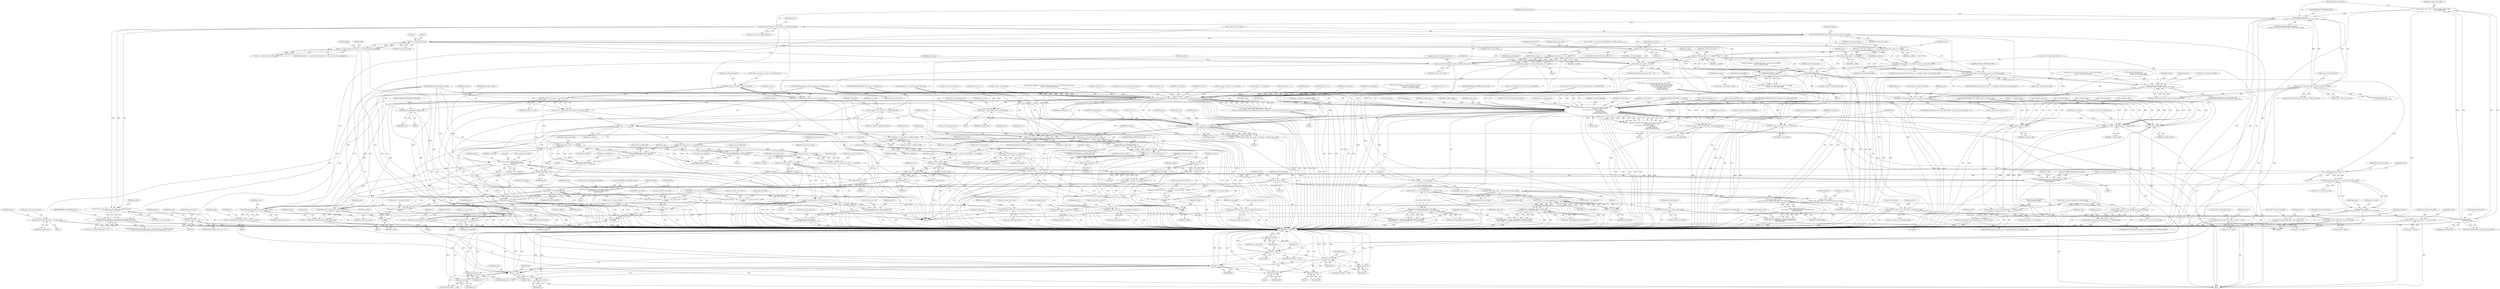digraph "0_Android_0b23c81c3dd9ec38f7e6806a3955fed1925541a0_2@pointer" {
"1000248" [label="(Call,u2_first_mb_in_slice << ps_cur_slice->u1_mbaff_frame_flag)"];
"1000233" [label="(Call,u2_first_mb_in_slice\n > (ps_dec->u2_frm_ht_in_mbs * ps_dec->u2_frm_wd_in_mbs))"];
"1000227" [label="(Call,u2_first_mb_in_slice = ih264d_uev(pu4_bitstrm_ofst,\n                                     pu4_bitstrm_buf))"];
"1000229" [label="(Call,ih264d_uev(pu4_bitstrm_ofst,\n                                     pu4_bitstrm_buf))"];
"1000201" [label="(Call,*pu4_bitstrm_ofst = &ps_bitstrm->u4_ofst)"];
"1000195" [label="(Call,*pu4_bitstrm_buf = ps_bitstrm->pu4_buffer)"];
"1000235" [label="(Call,ps_dec->u2_frm_ht_in_mbs * ps_dec->u2_frm_wd_in_mbs)"];
"1000247" [label="(Call,(u2_first_mb_in_slice << ps_cur_slice->u1_mbaff_frame_flag)\n <= ps_dec->u2_cur_mb_addr)"];
"1000246" [label="(Call,((u2_first_mb_in_slice << ps_cur_slice->u1_mbaff_frame_flag)\n <= ps_dec->u2_cur_mb_addr) && (ps_dec->u4_first_slice_in_pic == 0))"];
"1000264" [label="(Call,COPYTHECONTEXT(\"SH: first_mb_in_slice\",u2_first_mb_in_slice))"];
"1000365" [label="(Call,0 == u2_first_mb_in_slice)"];
"1000364" [label="(Call,(0 == u2_first_mb_in_slice) && (1 == ps_dec->u4_prev_nal_skipped))"];
"1001027" [label="(Call,u2_first_mb_in_slice > 0)"];
"1001036" [label="(Call,u2_first_mb_in_slice << u1_mbaff)"];
"1001034" [label="(Call,num_mb_skipped = u2_first_mb_in_slice << u1_mbaff)"];
"1001161" [label="(Call,ih264d_mark_err_slice_skip(ps_dec, num_mb_skipped, u1_is_idr_slice, u2_frame_num, ps_cur_poc, prev_slice_err))"];
"1001159" [label="(Call,ret = ih264d_mark_err_slice_skip(ps_dec, num_mb_skipped, u1_is_idr_slice, u2_frame_num, ps_cur_poc, prev_slice_err))"];
"1001247" [label="(Call,ret != OK)"];
"1001250" [label="(Return,return ret;)"];
"1001418" [label="(Call,ret != OK)"];
"1001421" [label="(Return,return ret;)"];
"1001631" [label="(Call,ret != OK)"];
"1001634" [label="(Return,return ret;)"];
"1001882" [label="(Return,return OK;)"];
"1001899" [label="(Return,return OK;)"];
"1002527" [label="(Call,ret != OK)"];
"1002530" [label="(Return,return ret;)"];
"1002587" [label="(Return,return ret;)"];
"1001189" [label="(Call,ps_dec->u2_prv_frame_num = u2_frame_num)"];
"1001202" [label="(Call,prev_slice_err == 2)"];
"1001242" [label="(Call,ih264d_err_pic_dispbuf_mgr(ps_dec))"];
"1001295" [label="(Call,ps_dec->u2_prv_frame_num = u2_frame_num)"];
"1001401" [label="(Call,ih264d_decode_pic_order_cnt(u1_is_idr_slice, u2_frame_num,\n                                           &ps_dec->s_prev_pic_poc,\n &s_tmp_poc, ps_cur_slice, ps_pps,\n                                          u1_nal_ref_idc,\n                                          u1_bottom_field_flag,\n                                          u1_field_pic_flag, &i4_poc))"];
"1001399" [label="(Call,ret = ih264d_decode_pic_order_cnt(u1_is_idr_slice, u2_frame_num,\n                                           &ps_dec->s_prev_pic_poc,\n &s_tmp_poc, ps_cur_slice, ps_pps,\n                                          u1_nal_ref_idc,\n                                          u1_bottom_field_flag,\n                                          u1_field_pic_flag, &i4_poc))"];
"1001489" [label="(Call,ps_cur_slice->u1_field_pic_flag = u1_field_pic_flag)"];
"1001933" [label="(Call,u1_field_pic = ps_cur_slice->u1_field_pic_flag)"];
"1001994" [label="(Call,ps_dec->u2_frm_wd_y << u1_field_pic)"];
"1001992" [label="(Call,u4_frame_stride = ps_dec->u2_frm_wd_y << u1_field_pic)"];
"1002007" [label="(Call,u2_mb_y * u4_frame_stride)"];
"1002006" [label="(Call,(u2_mb_y * u4_frame_stride) << 4)"];
"1002004" [label="(Call,y_offset = (u2_mb_y * u4_frame_stride) << 4)"];
"1002011" [label="(Call,ps_trns_addr->pu1_dest_y = ps_dec->s_cur_pic.pu1_buf1 + x_offset\n + y_offset)"];
"1002070" [label="(Call,ps_trns_addr->pu1_mb_y = ps_trns_addr->pu1_dest_y)"];
"1002015" [label="(Call,ps_dec->s_cur_pic.pu1_buf1 + x_offset\n + y_offset)"];
"1002021" [label="(Call,x_offset\n + y_offset)"];
"1002037" [label="(Call,u2_mb_y * u4_frame_stride)"];
"1002036" [label="(Call,(u2_mb_y * u4_frame_stride) << 3)"];
"1002034" [label="(Call,y_offset = (u2_mb_y * u4_frame_stride) << 3)"];
"1002044" [label="(Call,ps_trns_addr->pu1_dest_u = ps_dec->s_cur_pic.pu1_buf2 + x_offset\n + y_offset)"];
"1002077" [label="(Call,ps_trns_addr->pu1_mb_u = ps_trns_addr->pu1_dest_u)"];
"1002048" [label="(Call,ps_dec->s_cur_pic.pu1_buf2 + x_offset\n + y_offset)"];
"1002054" [label="(Call,x_offset\n + y_offset)"];
"1002057" [label="(Call,ps_trns_addr->pu1_dest_v = ps_dec->s_cur_pic.pu1_buf3 + x_offset\n + y_offset)"];
"1002084" [label="(Call,ps_trns_addr->pu1_mb_v = ps_trns_addr->pu1_dest_v)"];
"1002061" [label="(Call,ps_dec->s_cur_pic.pu1_buf3 + x_offset\n + y_offset)"];
"1002067" [label="(Call,x_offset\n + y_offset)"];
"1002026" [label="(Call,ps_dec->u2_frm_wd_uv << u1_field_pic)"];
"1002024" [label="(Call,u4_frame_stride = ps_dec->u2_frm_wd_uv << u1_field_pic)"];
"1001494" [label="(Call,ps_cur_slice->u1_bottom_field_flag = u1_bottom_field_flag)"];
"1001521" [label="(Call,ps_cur_slice->u1_nal_ref_idc = u1_nal_ref_idc)"];
"1001587" [label="(Call,!u1_field_pic_flag)"];
"1001581" [label="(Call,(ps_pps->ps_sps->u1_mb_aff_flag) && (!u1_field_pic_flag))"];
"1001580" [label="(Call,!((ps_pps->ps_sps->u1_mb_aff_flag) && (!u1_field_pic_flag)))"];
"1001604" [label="(Call,!u1_field_pic_flag)"];
"1001598" [label="(Call,(ps_pps->ps_sps->u1_mb_aff_flag) && (!u1_field_pic_flag))"];
"1001597" [label="(Call,!((ps_pps->ps_sps->u1_mb_aff_flag) && (!u1_field_pic_flag)))"];
"1001623" [label="(Call,ih264d_start_of_pic(ps_dec, i4_poc, &s_tmp_poc, u2_frame_num, ps_pps))"];
"1001621" [label="(Call,ret = ih264d_start_of_pic(ps_dec, i4_poc, &s_tmp_poc, u2_frame_num, ps_pps))"];
"1001642" [label="(Call,ih264d_get_next_display_field(ps_dec,\n                                          ps_dec->ps_out_buffer,\n &(ps_dec->s_disp_op)))"];
"1001697" [label="(Call,(void *)ps_dec)"];
"1001689" [label="(Call,ithread_create(ps_dec->pv_dec_thread_handle, NULL,\n (void *)ih264d_decode_picture_thread,\n (void *)ps_dec))"];
"1001733" [label="(Call,ithread_create(ps_dec->pv_bs_deblk_thread_handle, NULL,\n (void *)ih264d_recon_deblk_thread,\n (void *)ps_dec))"];
"1001741" [label="(Call,(void *)ps_dec)"];
"1002431" [label="(Call,ih264d_parse_islice(ps_dec, u2_first_mb_in_slice))"];
"1002429" [label="(Call,ret = ih264d_parse_islice(ps_dec, u2_first_mb_in_slice))"];
"1002466" [label="(Call,ih264d_parse_pslice(ps_dec, u2_first_mb_in_slice))"];
"1002464" [label="(Call,ret = ih264d_parse_pslice(ps_dec, u2_first_mb_in_slice))"];
"1002500" [label="(Call,ih264d_parse_bslice(ps_dec, u2_first_mb_in_slice))"];
"1002498" [label="(Call,ret = ih264d_parse_bslice(ps_dec, u2_first_mb_in_slice))"];
"1001813" [label="(Call,ps_err->u4_frm_sei_sync == u2_frame_num)"];
"1001829" [label="(Call,ps_err->u4_cur_frm = u2_frame_num)"];
"1001849" [label="(Call,0 == u1_nal_ref_idc)"];
"1001845" [label="(Call,(B_SLICE == u1_slice_type) && (0 == u1_nal_ref_idc))"];
"1001839" [label="(Call,(ps_dec->u4_skip_frm_mask & B_SLC_BIT)\n && (B_SLICE == u1_slice_type) && (0 == u1_nal_ref_idc))"];
"1001837" [label="(Call,i4_skip_b_pic = (ps_dec->u4_skip_frm_mask & B_SLC_BIT)\n && (B_SLICE == u1_slice_type) && (0 == u1_nal_ref_idc))"];
"1001860" [label="(Call,(P_SLICE == u1_slice_type) && (0 == u1_nal_ref_idc))"];
"1001854" [label="(Call,(ps_dec->u4_skip_frm_mask & P_SLC_BIT)\n && (P_SLICE == u1_slice_type) && (0 == u1_nal_ref_idc))"];
"1001852" [label="(Call,i4_skip_p_pic = (ps_dec->u4_skip_frm_mask & P_SLC_BIT)\n && (P_SLICE == u1_slice_type) && (0 == u1_nal_ref_idc))"];
"1001864" [label="(Call,0 == u1_nal_ref_idc)"];
"1001484" [label="(Call,ps_cur_slice->u2_first_mb_in_slice = u2_first_mb_in_slice)"];
"1001617" [label="(Call,u2_first_mb_in_slice == 0)"];
"1001910" [label="(Call,u2_first_mb_in_slice\n << ps_cur_slice->u1_mbaff_frame_flag)"];
"1001909" [label="(Call,(u2_first_mb_in_slice\n << ps_cur_slice->u1_mbaff_frame_flag) * SUB_BLK_SIZE)"];
"1001908" [label="(Call,((u2_first_mb_in_slice\n << ps_cur_slice->u1_mbaff_frame_flag) * SUB_BLK_SIZE)\n - SUB_BLK_SIZE)"];
"1001904" [label="(Call,ps_dec->i4_submb_ofst = ((u2_first_mb_in_slice\n << ps_cur_slice->u1_mbaff_frame_flag) * SUB_BLK_SIZE)\n - SUB_BLK_SIZE)"];
"1001928" [label="(Call,u1_mb_aff = ps_cur_slice->u1_mbaff_frame_flag)"];
"1001972" [label="(Call,u2_mb_y <<= u1_mb_aff)"];
"1001982" [label="(Call,u2_mb_y > ps_dec->u2_frm_ht_in_mbs - 1)"];
"1001976" [label="(Call,(u2_mb_x > u2_frm_wd_in_mbs - 1)\n || (u2_mb_y > ps_dec->u2_frm_ht_in_mbs - 1))"];
"1002106" [label="(Call,u2_first_mb_in_slice << u1_mb_aff)"];
"1002098" [label="(Call,ps_dec->ps_deblk_mbn = ps_dec->ps_deblk_pic\n + (u2_first_mb_in_slice << u1_mb_aff))"];
"1002102" [label="(Call,ps_dec->ps_deblk_pic\n + (u2_first_mb_in_slice << u1_mb_aff))"];
"1002126" [label="(Call,u2_first_mb_in_slice << u1_mb_aff)"];
"1002122" [label="(Call,ps_dec->u2_cur_mb_addr = (u2_first_mb_in_slice << u1_mb_aff))"];
"1002140" [label="(Call,u2_first_mb_in_slice << u1_mb_aff)"];
"1002139" [label="(Call,(u2_first_mb_in_slice << u1_mb_aff) << 4)"];
"1002129" [label="(Call,ps_dec->ps_mv_cur = ps_dec->s_cur_pic.ps_mv\n + ((u2_first_mb_in_slice << u1_mb_aff) << 4))"];
"1002133" [label="(Call,ps_dec->s_cur_pic.ps_mv\n + ((u2_first_mb_in_slice << u1_mb_aff) << 4))"];
"1002253" [label="(Call,u2_first_mb_in_slice - 1)"];
"1002252" [label="(Call,MOD(u2_first_mb_in_slice - 1, ps_seq->u2_frm_wd_in_mbs))"];
"1002248" [label="(Call,ps_dec->u2_mbx =\n (MOD(u2_first_mb_in_slice - 1, ps_seq->u2_frm_wd_in_mbs)))"];
"1002277" [label="(Call,ps_dec->i2_prev_slice_mbx = ps_dec->u2_mbx)"];
"1002532" [label="(Call,ps_dec->i2_prev_slice_mbx = ps_dec->u2_mbx)"];
"1002263" [label="(Call,DIV(u2_first_mb_in_slice - 1, ps_seq->u2_frm_wd_in_mbs))"];
"1002259" [label="(Call,ps_dec->u2_mby =\n (DIV(u2_first_mb_in_slice - 1, ps_seq->u2_frm_wd_in_mbs)))"];
"1002270" [label="(Call,ps_dec->u2_mby <<= ps_cur_slice->u1_mbaff_frame_flag)"];
"1002284" [label="(Call,ps_dec->i2_prev_slice_mby = ps_dec->u2_mby)"];
"1002539" [label="(Call,ps_dec->i2_prev_slice_mby = ps_dec->u2_mby)"];
"1002264" [label="(Call,u2_first_mb_in_slice - 1)"];
"1002119" [label="(Call,u2_first_mb_in_slice << u1_mb_aff)"];
"1002111" [label="(Call,ps_dec->ps_deblk_mbn = ps_dec->ps_deblk_pic\n + (u2_first_mb_in_slice << u1_mb_aff))"];
"1002115" [label="(Call,ps_dec->ps_deblk_pic\n + (u2_first_mb_in_slice << u1_mb_aff))"];
"1001964" [label="(Call,MOD(u2_first_mb_in_slice, u2_frm_wd_in_mbs))"];
"1001962" [label="(Call,u2_mb_x = MOD(u2_first_mb_in_slice, u2_frm_wd_in_mbs))"];
"1001977" [label="(Call,u2_mb_x > u2_frm_wd_in_mbs - 1)"];
"1002001" [label="(Call,u2_mb_x << 4)"];
"1001999" [label="(Call,x_offset = u2_mb_x << 4)"];
"1002031" [label="(Call,x_offset >>= 1)"];
"1002041" [label="(Call,x_offset *= YUV420SP_FACTOR)"];
"1001969" [label="(Call,DIV(u2_first_mb_in_slice, u2_frm_wd_in_mbs))"];
"1001967" [label="(Call,u2_mb_y = DIV(u2_first_mb_in_slice, u2_frm_wd_in_mbs))"];
"1001979" [label="(Call,u2_frm_wd_in_mbs - 1)"];
"1001121" [label="(Call,u2_first_mb_in_slice << u1_mbaff)"];
"1001120" [label="(Call,(u2_first_mb_in_slice << u1_mbaff) > ps_dec->u2_total_mbs_coded)"];
"1001133" [label="(Call,(u2_first_mb_in_slice << u1_mbaff)\n - ps_dec->u2_total_mbs_coded)"];
"1001131" [label="(Call,num_mb_skipped = (u2_first_mb_in_slice << u1_mbaff)\n - ps_dec->u2_total_mbs_coded)"];
"1001214" [label="(Call,ps_dec->u2_total_mbs_coded\n >= ps_dec->u2_frm_ht_in_mbs * ps_dec->u2_frm_wd_in_mbs)"];
"1002547" [label="(Call,ps_dec->u2_total_mbs_coded >= (ps_seq->u2_max_mb_addr + 1))"];
"1001146" [label="(Call,(u2_first_mb_in_slice << u1_mbaff) < ps_dec->u2_total_mbs_coded)"];
"1001134" [label="(Call,u2_first_mb_in_slice << u1_mbaff)"];
"1001147" [label="(Call,u2_first_mb_in_slice << u1_mbaff)"];
"1001029" [label="(Literal,0)"];
"1000365" [label="(Call,0 == u2_first_mb_in_slice)"];
"1002134" [label="(Call,ps_dec->s_cur_pic.ps_mv)"];
"1001159" [label="(Call,ret = ih264d_mark_err_slice_skip(ps_dec, num_mb_skipped, u1_is_idr_slice, u2_frame_num, ps_cur_poc, prev_slice_err))"];
"1002010" [label="(Literal,4)"];
"1002253" [label="(Call,u2_first_mb_in_slice - 1)"];
"1001737" [label="(Identifier,NULL)"];
"1001496" [label="(Identifier,ps_cur_slice)"];
"1001124" [label="(Call,ps_dec->u2_total_mbs_coded)"];
"1001228" [label="(Identifier,ps_dec)"];
"1001125" [label="(Identifier,ps_dec)"];
"1002464" [label="(Call,ret = ih264d_parse_pslice(ps_dec, u2_first_mb_in_slice))"];
"1002278" [label="(Call,ps_dec->i2_prev_slice_mbx)"];
"1000363" [label="(ControlStructure,if((0 == u2_first_mb_in_slice) && (1 == ps_dec->u4_prev_nal_skipped)))"];
"1001421" [label="(Return,return ret;)"];
"1002140" [label="(Call,u2_first_mb_in_slice << u1_mb_aff)"];
"1000230" [label="(Identifier,pu4_bitstrm_ofst)"];
"1000254" [label="(Identifier,ps_dec)"];
"1001866" [label="(Identifier,u1_nal_ref_idc)"];
"1001089" [label="(Call,ps_seq->u1_mb_aff_flag\n && (!u1_field_pic_flag))"];
"1002421" [label="(Block,)"];
"1001964" [label="(Call,MOD(u2_first_mb_in_slice, u2_frm_wd_in_mbs))"];
"1001120" [label="(Call,(u2_first_mb_in_slice << u1_mbaff) > ps_dec->u2_total_mbs_coded)"];
"1001972" [label="(Call,u2_mb_y <<= u1_mb_aff)"];
"1001629" [label="(Identifier,ps_pps)"];
"1001865" [label="(Literal,0)"];
"1001164" [label="(Identifier,u1_is_idr_slice)"];
"1002009" [label="(Identifier,u4_frame_stride)"];
"1001864" [label="(Call,0 == u1_nal_ref_idc)"];
"1001035" [label="(Identifier,num_mb_skipped)"];
"1001027" [label="(Call,u2_first_mb_in_slice > 0)"];
"1002039" [label="(Identifier,u4_frame_stride)"];
"1002528" [label="(Identifier,ret)"];
"1001253" [label="(Identifier,i1_is_end_of_poc)"];
"1001840" [label="(Call,ps_dec->u4_skip_frm_mask & B_SLC_BIT)"];
"1001860" [label="(Call,(P_SLICE == u1_slice_type) && (0 == u1_nal_ref_idc))"];
"1002551" [label="(Call,ps_seq->u2_max_mb_addr + 1)"];
"1002501" [label="(Identifier,ps_dec)"];
"1002270" [label="(Call,ps_dec->u2_mby <<= ps_cur_slice->u1_mbaff_frame_flag)"];
"1002086" [label="(Identifier,ps_trns_addr)"];
"1002527" [label="(Call,ret != OK)"];
"1002011" [label="(Call,ps_trns_addr->pu1_dest_y = ps_dec->s_cur_pic.pu1_buf1 + x_offset\n + y_offset)"];
"1002112" [label="(Call,ps_dec->ps_deblk_mbn)"];
"1001425" [label="(Identifier,i4_poc)"];
"1002016" [label="(Call,ps_dec->s_cur_pic.pu1_buf1)"];
"1001165" [label="(Identifier,u2_frame_num)"];
"1001638" [label="(Identifier,ps_dec)"];
"1002013" [label="(Identifier,ps_trns_addr)"];
"1001901" [label="(Block,)"];
"1002143" [label="(Literal,4)"];
"1002007" [label="(Call,u2_mb_y * u4_frame_stride)"];
"1002023" [label="(Identifier,y_offset)"];
"1002534" [label="(Identifier,ps_dec)"];
"1001981" [label="(Literal,1)"];
"1000266" [label="(Identifier,u2_first_mb_in_slice)"];
"1001967" [label="(Call,u2_mb_y = DIV(u2_first_mb_in_slice, u2_frm_wd_in_mbs))"];
"1001163" [label="(Identifier,num_mb_skipped)"];
"1000256" [label="(Call,ps_dec->u4_first_slice_in_pic == 0)"];
"1002103" [label="(Call,ps_dec->ps_deblk_pic)"];
"1001613" [label="(Identifier,ps_dec)"];
"1001100" [label="(Call,num_mb_skipped = (ps_dec->u2_frm_ht_in_mbs\n                            * ps_dec->u2_frm_wd_in_mbs)\n                            - ps_dec->u2_total_mbs_coded)"];
"1001494" [label="(Call,ps_cur_slice->u1_bottom_field_flag = u1_bottom_field_flag)"];
"1002467" [label="(Identifier,ps_dec)"];
"1001203" [label="(Identifier,prev_slice_err)"];
"1002256" [label="(Call,ps_seq->u2_frm_wd_in_mbs)"];
"1000246" [label="(Call,((u2_first_mb_in_slice << ps_cur_slice->u1_mbaff_frame_flag)\n <= ps_dec->u2_cur_mb_addr) && (ps_dec->u4_first_slice_in_pic == 0))"];
"1001147" [label="(Call,u2_first_mb_in_slice << u1_mbaff)"];
"1002267" [label="(Call,ps_seq->u2_frm_wd_in_mbs)"];
"1001202" [label="(Call,prev_slice_err == 2)"];
"1001983" [label="(Identifier,u2_mb_y)"];
"1001498" [label="(Identifier,u1_bottom_field_flag)"];
"1002259" [label="(Call,ps_dec->u2_mby =\n (DIV(u2_first_mb_in_slice - 1, ps_seq->u2_frm_wd_in_mbs)))"];
"1000940" [label="(Call,u2_frame_num != ps_dec->u2_prv_frame_num)"];
"1000201" [label="(Call,*pu4_bitstrm_ofst = &ps_bitstrm->u4_ofst)"];
"1000682" [label="(Call,0 == u1_field_pic_flag)"];
"1001245" [label="(Identifier,ERROR_NEW_FRAME_EXPECTED)"];
"1000613" [label="(Call,ps_dec->u2_total_mbs_coded = 0)"];
"1001976" [label="(Call,(u2_mb_x > u2_frm_wd_in_mbs - 1)\n || (u2_mb_y > ps_dec->u2_frm_ht_in_mbs - 1))"];
"1001850" [label="(Literal,0)"];
"1001900" [label="(Identifier,OK)"];
"1001196" [label="(Identifier,ps_dec)"];
"1001694" [label="(Call,(void *)ih264d_decode_picture_thread)"];
"1002272" [label="(Identifier,ps_dec)"];
"1002025" [label="(Identifier,u4_frame_stride)"];
"1000268" [label="(Identifier,u4_temp)"];
"1001622" [label="(Identifier,ret)"];
"1002037" [label="(Call,u2_mb_y * u4_frame_stride)"];
"1000835" [label="(Call,!u1_field_pic_flag)"];
"1002004" [label="(Call,y_offset = (u2_mb_y * u4_frame_stride) << 4)"];
"1002128" [label="(Identifier,u1_mb_aff)"];
"1000264" [label="(Call,COPYTHECONTEXT(\"SH: first_mb_in_slice\",u2_first_mb_in_slice))"];
"1001128" [label="(Call,prev_slice_err = 2)"];
"1002036" [label="(Call,(u2_mb_y * u4_frame_stride) << 3)"];
"1002274" [label="(Call,ps_cur_slice->u1_mbaff_frame_flag)"];
"1001805" [label="(Block,)"];
"1002141" [label="(Identifier,u2_first_mb_in_slice)"];
"1001635" [label="(Identifier,ret)"];
"1001912" [label="(Call,ps_cur_slice->u1_mbaff_frame_flag)"];
"1001624" [label="(Identifier,ps_dec)"];
"1001869" [label="(Block,)"];
"1001644" [label="(Call,ps_dec->ps_out_buffer)"];
"1001148" [label="(Identifier,u2_first_mb_in_slice)"];
"1002033" [label="(Literal,1)"];
"1000922" [label="(Call,ps_seq->u1_mb_aff_flag && (!u1_field_pic_flag))"];
"1001829" [label="(Call,ps_err->u4_cur_frm = u2_frame_num)"];
"1002006" [label="(Call,(u2_mb_y * u4_frame_stride) << 4)"];
"1001580" [label="(Call,!((ps_pps->ps_sps->u1_mb_aff_flag) && (!u1_field_pic_flag)))"];
"1002505" [label="(Identifier,ps_dec)"];
"1002111" [label="(Call,ps_dec->ps_deblk_mbn = ps_dec->ps_deblk_pic\n + (u2_first_mb_in_slice << u1_mb_aff))"];
"1001909" [label="(Call,(u2_first_mb_in_slice\n << ps_cur_slice->u1_mbaff_frame_flag) * SUB_BLK_SIZE)"];
"1001160" [label="(Identifier,ret)"];
"1000203" [label="(Call,&ps_bitstrm->u4_ofst)"];
"1002078" [label="(Call,ps_trns_addr->pu1_mb_u)"];
"1002129" [label="(Call,ps_dec->ps_mv_cur = ps_dec->s_cur_pic.ps_mv\n + ((u2_first_mb_in_slice << u1_mb_aff) << 4))"];
"1001413" [label="(Identifier,u1_bottom_field_flag)"];
"1001402" [label="(Identifier,u1_is_idr_slice)"];
"1002429" [label="(Call,ret = ih264d_parse_islice(ps_dec, u2_first_mb_in_slice))"];
"1001133" [label="(Call,(u2_first_mb_in_slice << u1_mbaff)\n - ps_dec->u2_total_mbs_coded)"];
"1001161" [label="(Call,ih264d_mark_err_slice_skip(ps_dec, num_mb_skipped, u1_is_idr_slice, u2_frame_num, ps_cur_poc, prev_slice_err))"];
"1001420" [label="(Identifier,OK)"];
"1001621" [label="(Call,ret = ih264d_start_of_pic(ps_dec, i4_poc, &s_tmp_poc, u2_frame_num, ps_pps))"];
"1001028" [label="(Identifier,u2_first_mb_in_slice)"];
"1001140" [label="(Call,ps_cur_poc = &s_tmp_poc)"];
"1002130" [label="(Call,ps_dec->ps_mv_cur)"];
"1000648" [label="(Call,COPYTHECONTEXT(\"SH: bottom_field_flag\", u1_bottom_field_flag))"];
"1000247" [label="(Call,(u2_first_mb_in_slice << ps_cur_slice->u1_mbaff_frame_flag)\n <= ps_dec->u2_cur_mb_addr)"];
"1001251" [label="(Identifier,ret)"];
"1002034" [label="(Call,y_offset = (u2_mb_y * u4_frame_stride) << 3)"];
"1001904" [label="(Call,ps_dec->i4_submb_ofst = ((u2_first_mb_in_slice\n << ps_cur_slice->u1_mbaff_frame_flag) * SUB_BLK_SIZE)\n - SUB_BLK_SIZE)"];
"1000196" [label="(Identifier,pu4_bitstrm_buf)"];
"1001493" [label="(Identifier,u1_field_pic_flag)"];
"1001591" [label="(Identifier,ps_dec)"];
"1002119" [label="(Call,u2_first_mb_in_slice << u1_mb_aff)"];
"1001630" [label="(ControlStructure,if(ret != OK))"];
"1001032" [label="(Identifier,prev_slice_err)"];
"1002030" [label="(Identifier,u1_field_pic)"];
"1002015" [label="(Call,ps_dec->s_cur_pic.pu1_buf1 + x_offset\n + y_offset)"];
"1002072" [label="(Identifier,ps_trns_addr)"];
"1002040" [label="(Literal,3)"];
"1001817" [label="(Identifier,u2_frame_num)"];
"1002438" [label="(Identifier,ps_dec)"];
"1001839" [label="(Call,(ps_dec->u4_skip_frm_mask & B_SLC_BIT)\n && (B_SLICE == u1_slice_type) && (0 == u1_nal_ref_idc))"];
"1002098" [label="(Call,ps_dec->ps_deblk_mbn = ps_dec->ps_deblk_pic\n + (u2_first_mb_in_slice << u1_mb_aff))"];
"1001248" [label="(Identifier,ret)"];
"1001868" [label="(Identifier,i4_skip_b_pic)"];
"1002107" [label="(Identifier,u2_first_mb_in_slice)"];
"1001813" [label="(Call,ps_err->u4_frm_sei_sync == u2_frame_num)"];
"1001632" [label="(Identifier,ret)"];
"1001412" [label="(Identifier,u1_nal_ref_idc)"];
"1001966" [label="(Identifier,u2_frm_wd_in_mbs)"];
"1000235" [label="(Call,ps_dec->u2_frm_ht_in_mbs * ps_dec->u2_frm_wd_in_mbs)"];
"1001484" [label="(Call,ps_cur_slice->u2_first_mb_in_slice = u2_first_mb_in_slice)"];
"1000464" [label="(Call,COPYTHECONTEXT(\"SH: frame_num\", u2_frame_num))"];
"1001488" [label="(Identifier,u2_first_mb_in_slice)"];
"1002265" [label="(Identifier,u2_first_mb_in_slice)"];
"1001969" [label="(Call,DIV(u2_first_mb_in_slice, u2_frm_wd_in_mbs))"];
"1002085" [label="(Call,ps_trns_addr->pu1_mb_v)"];
"1002027" [label="(Call,ps_dec->u2_frm_wd_uv)"];
"1002471" [label="(Identifier,ps_dec)"];
"1002045" [label="(Call,ps_trns_addr->pu1_dest_u)"];
"1001883" [label="(Identifier,OK)"];
"1002049" [label="(Call,ps_dec->s_cur_pic.pu1_buf2)"];
"1001034" [label="(Call,num_mb_skipped = u2_first_mb_in_slice << u1_mbaff)"];
"1001241" [label="(Block,)"];
"1002133" [label="(Call,ps_dec->s_cur_pic.ps_mv\n + ((u2_first_mb_in_slice << u1_mb_aff) << 4))"];
"1001097" [label="(Call,prev_slice_err = 2)"];
"1002536" [label="(Call,ps_dec->u2_mbx)"];
"1002067" [label="(Call,x_offset\n + y_offset)"];
"1001415" [label="(Call,&i4_poc)"];
"1002243" [label="(Identifier,ps_dec)"];
"1002268" [label="(Identifier,ps_seq)"];
"1001036" [label="(Call,u2_first_mb_in_slice << u1_mbaff)"];
"1001038" [label="(Identifier,u1_mbaff)"];
"1002559" [label="(Identifier,ps_dec)"];
"1001490" [label="(Call,ps_cur_slice->u1_field_pic_flag)"];
"1001149" [label="(Identifier,u1_mbaff)"];
"1001039" [label="(Call,ps_cur_poc = &s_tmp_poc)"];
"1001213" [label="(ControlStructure,if(ps_dec->u2_total_mbs_coded\n >= ps_dec->u2_frm_ht_in_mbs * ps_dec->u2_frm_wd_in_mbs))"];
"1001522" [label="(Call,ps_cur_slice->u1_nal_ref_idc)"];
"1000232" [label="(ControlStructure,if(u2_first_mb_in_slice\n > (ps_dec->u2_frm_ht_in_mbs * ps_dec->u2_frm_wd_in_mbs)))"];
"1002122" [label="(Call,ps_dec->u2_cur_mb_addr = (u2_first_mb_in_slice << u1_mb_aff))"];
"1001743" [label="(Identifier,ps_dec)"];
"1001994" [label="(Call,ps_dec->u2_frm_wd_y << u1_field_pic)"];
"1001582" [label="(Call,ps_pps->ps_sps->u1_mb_aff_flag)"];
"1001495" [label="(Call,ps_cur_slice->u1_bottom_field_flag)"];
"1002433" [label="(Identifier,u2_first_mb_in_slice)"];
"1002084" [label="(Call,ps_trns_addr->pu1_mb_v = ps_trns_addr->pu1_dest_v)"];
"1001608" [label="(Identifier,ps_dec)"];
"1001491" [label="(Identifier,ps_cur_slice)"];
"1002021" [label="(Call,x_offset\n + y_offset)"];
"1002056" [label="(Identifier,y_offset)"];
"1001040" [label="(Identifier,ps_cur_poc)"];
"1001201" [label="(ControlStructure,if(prev_slice_err == 2))"];
"1002142" [label="(Identifier,u1_mb_aff)"];
"1000227" [label="(Call,u2_first_mb_in_slice = ih264d_uev(pu4_bitstrm_ofst,\n                                     pu4_bitstrm_buf))"];
"1002286" [label="(Identifier,ps_dec)"];
"1002533" [label="(Call,ps_dec->i2_prev_slice_mbx)"];
"1002587" [label="(Return,return ret;)"];
"1001693" [label="(Identifier,NULL)"];
"1001899" [label="(Return,return OK;)"];
"1000231" [label="(Identifier,pu4_bitstrm_buf)"];
"1001119" [label="(ControlStructure,if((u2_first_mb_in_slice << u1_mbaff) > ps_dec->u2_total_mbs_coded))"];
"1001833" [label="(Identifier,u2_frame_num)"];
"1002430" [label="(Identifier,ret)"];
"1001132" [label="(Identifier,num_mb_skipped)"];
"1001980" [label="(Identifier,u2_frm_wd_in_mbs)"];
"1001911" [label="(Identifier,u2_first_mb_in_slice)"];
"1001910" [label="(Call,u2_first_mb_in_slice\n << ps_cur_slice->u1_mbaff_frame_flag)"];
"1001485" [label="(Call,ps_cur_slice->u2_first_mb_in_slice)"];
"1001398" [label="(Block,)"];
"1001127" [label="(Block,)"];
"1001418" [label="(Call,ret != OK)"];
"1001928" [label="(Call,u1_mb_aff = ps_cur_slice->u1_mbaff_frame_flag)"];
"1002000" [label="(Identifier,x_offset)"];
"1001916" [label="(Identifier,SUB_BLK_SIZE)"];
"1002115" [label="(Call,ps_dec->ps_deblk_pic\n + (u2_first_mb_in_slice << u1_mb_aff))"];
"1000368" [label="(Call,1 == ps_dec->u4_prev_nal_skipped)"];
"1001970" [label="(Identifier,u2_first_mb_in_slice)"];
"1002543" [label="(Call,ps_dec->u2_mby)"];
"1002097" [label="(Block,)"];
"1002541" [label="(Identifier,ps_dec)"];
"1001215" [label="(Call,ps_dec->u2_total_mbs_coded)"];
"1001938" [label="(Block,)"];
"1001642" [label="(Call,ih264d_get_next_display_field(ps_dec,\n                                          ps_dec->ps_out_buffer,\n &(ps_dec->s_disp_op)))"];
"1002044" [label="(Call,ps_trns_addr->pu1_dest_u = ps_dec->s_cur_pic.pu1_buf2 + x_offset\n + y_offset)"];
"1001136" [label="(Identifier,u1_mbaff)"];
"1002106" [label="(Call,u2_first_mb_in_slice << u1_mb_aff)"];
"1001617" [label="(Call,u2_first_mb_in_slice == 0)"];
"1000239" [label="(Call,ps_dec->u2_frm_wd_in_mbs)"];
"1002035" [label="(Identifier,y_offset)"];
"1001422" [label="(Identifier,ret)"];
"1000364" [label="(Call,(0 == u2_first_mb_in_slice) && (1 == ps_dec->u4_prev_nal_skipped))"];
"1001727" [label="(Block,)"];
"1002532" [label="(Call,ps_dec->i2_prev_slice_mbx = ps_dec->u2_mbx)"];
"1000233" [label="(Call,u2_first_mb_in_slice\n > (ps_dec->u2_frm_ht_in_mbs * ps_dec->u2_frm_wd_in_mbs))"];
"1000155" [label="(MethodParameterIn,UWORD8 u1_is_idr_slice)"];
"1002058" [label="(Call,ps_trns_addr->pu1_dest_v)"];
"1002069" [label="(Identifier,y_offset)"];
"1001037" [label="(Identifier,u2_first_mb_in_slice)"];
"1001837" [label="(Call,i4_skip_b_pic = (ps_dec->u4_skip_frm_mask & B_SLC_BIT)\n && (B_SLICE == u1_slice_type) && (0 == u1_nal_ref_idc))"];
"1002589" [label="(MethodReturn,WORD32)"];
"1001631" [label="(Call,ret != OK)"];
"1001246" [label="(ControlStructure,if(ret != OK))"];
"1001103" [label="(Call,ps_dec->u2_frm_ht_in_mbs\n                            * ps_dec->u2_frm_wd_in_mbs)"];
"1001821" [label="(Identifier,ps_err)"];
"1001861" [label="(Call,P_SLICE == u1_slice_type)"];
"1002468" [label="(Identifier,u2_first_mb_in_slice)"];
"1001599" [label="(Call,ps_pps->ps_sps->u1_mb_aff_flag)"];
"1001122" [label="(Identifier,u2_first_mb_in_slice)"];
"1000662" [label="(Call,u1_field_pic_flag = 0)"];
"1001908" [label="(Call,((u2_first_mb_in_slice\n << ps_cur_slice->u1_mbaff_frame_flag) * SUB_BLK_SIZE)\n - SUB_BLK_SIZE)"];
"1001975" [label="(ControlStructure,if((u2_mb_x > u2_frm_wd_in_mbs - 1)\n || (u2_mb_y > ps_dec->u2_frm_ht_in_mbs - 1)))"];
"1001965" [label="(Identifier,u2_first_mb_in_slice)"];
"1000367" [label="(Identifier,u2_first_mb_in_slice)"];
"1002074" [label="(Call,ps_trns_addr->pu1_dest_y)"];
"1002456" [label="(Block,)"];
"1001190" [label="(Call,ps_dec->u2_prv_frame_num)"];
"1001923" [label="(Call,u2_frm_wd_in_mbs = ps_seq->u2_frm_wd_in_mbs)"];
"1000378" [label="(Identifier,skip)"];
"1002108" [label="(Identifier,u1_mb_aff)"];
"1001697" [label="(Call,(void *)ps_dec)"];
"1002008" [label="(Identifier,u2_mb_y)"];
"1001852" [label="(Call,i4_skip_p_pic = (ps_dec->u4_skip_frm_mask & P_SLC_BIT)\n && (P_SLICE == u1_slice_type) && (0 == u1_nal_ref_idc))"];
"1001295" [label="(Call,ps_dec->u2_prv_frame_num = u2_frame_num)"];
"1001979" [label="(Call,u2_frm_wd_in_mbs - 1)"];
"1001688" [label="(Block,)"];
"1002530" [label="(Return,return ret;)"];
"1000229" [label="(Call,ih264d_uev(pu4_bitstrm_ofst,\n                                     pu4_bitstrm_buf))"];
"1001085" [label="(Call,ps_cur_slice->u1_mbaff_frame_flag = ps_seq->u1_mb_aff_flag\n && (!u1_field_pic_flag))"];
"1000249" [label="(Identifier,u2_first_mb_in_slice)"];
"1001982" [label="(Call,u2_mb_y > ps_dec->u2_frm_ht_in_mbs - 1)"];
"1002263" [label="(Call,DIV(u2_first_mb_in_slice - 1, ps_seq->u2_frm_wd_in_mbs))"];
"1000265" [label="(Literal,\"SH: first_mb_in_slice\")"];
"1001408" [label="(Call,&s_tmp_poc)"];
"1002062" [label="(Call,ps_dec->s_cur_pic.pu1_buf3)"];
"1001604" [label="(Call,!u1_field_pic_flag)"];
"1001216" [label="(Identifier,ps_dec)"];
"1001598" [label="(Call,(ps_pps->ps_sps->u1_mb_aff_flag) && (!u1_field_pic_flag))"];
"1001998" [label="(Identifier,u1_field_pic)"];
"1001933" [label="(Call,u1_field_pic = ps_cur_slice->u1_field_pic_flag)"];
"1000197" [label="(Call,ps_bitstrm->pu4_buffer)"];
"1000375" [label="(Identifier,skip)"];
"1000994" [label="(Call,num_mb_skipped = (ps_dec->u2_frm_ht_in_mbs * ps_dec->u2_frm_wd_in_mbs)\n - ps_dec->u2_total_mbs_coded)"];
"1001031" [label="(Call,prev_slice_err = 1)"];
"1000176" [label="(Call,i4_poc = 0)"];
"1000485" [label="(Call,*ps_cur_poc = &ps_dec->s_cur_pic_poc)"];
"1002264" [label="(Call,u2_first_mb_in_slice - 1)"];
"1000895" [label="(Call,ih264d_is_end_of_pic(u2_frame_num, u1_nal_ref_idc,\n                                             &s_tmp_poc, &ps_dec->s_cur_pic_poc,\n                                            ps_cur_slice, u1_pic_order_cnt_type,\n                                            u1_nal_unit_type, u4_idr_pic_id,\n                                            u1_field_pic_flag,\n                                            u1_bottom_field_flag))"];
"1000928" [label="(Call,prev_slice_err = 0)"];
"1001623" [label="(Call,ih264d_start_of_pic(ps_dec, i4_poc, &s_tmp_poc, u2_frame_num, ps_pps))"];
"1002252" [label="(Call,MOD(u2_first_mb_in_slice - 1, ps_seq->u2_frm_wd_in_mbs))"];
"1000158" [label="(Block,)"];
"1001625" [label="(Identifier,i4_poc)"];
"1001204" [label="(Literal,2)"];
"1001853" [label="(Identifier,i4_skip_p_pic)"];
"1001596" [label="(ControlStructure,if(!((ps_pps->ps_sps->u1_mb_aff_flag) && (!u1_field_pic_flag))))"];
"1002549" [label="(Identifier,ps_dec)"];
"1001641" [label="(Block,)"];
"1002026" [label="(Call,ps_dec->u2_frm_wd_uv << u1_field_pic)"];
"1001905" [label="(Call,ps_dec->i4_submb_ofst)"];
"1002539" [label="(Call,ps_dec->i2_prev_slice_mby = ps_dec->u2_mby)"];
"1002502" [label="(Identifier,u2_first_mb_in_slice)"];
"1001093" [label="(Call,!u1_field_pic_flag)"];
"1000517" [label="(Call,u1_is_idr_slice || ps_cur_slice->u1_mmco_equalto5)"];
"1002271" [label="(Call,ps_dec->u2_mby)"];
"1001597" [label="(Call,!((ps_pps->ps_sps->u1_mb_aff_flag) && (!u1_field_pic_flag)))"];
"1001141" [label="(Identifier,ps_cur_poc)"];
"1001746" [label="(Identifier,ps_dec)"];
"1002279" [label="(Identifier,ps_dec)"];
"1001302" [label="(Identifier,ps_cur_slice)"];
"1001247" [label="(Call,ret != OK)"];
"1002003" [label="(Literal,4)"];
"1001137" [label="(Call,ps_dec->u2_total_mbs_coded)"];
"1002022" [label="(Identifier,x_offset)"];
"1002546" [label="(ControlStructure,if(ps_dec->u2_total_mbs_coded >= (ps_seq->u2_max_mb_addr + 1)))"];
"1000253" [label="(Call,ps_dec->u2_cur_mb_addr)"];
"1001616" [label="(ControlStructure,if(u2_first_mb_in_slice == 0))"];
"1002277" [label="(Call,ps_dec->i2_prev_slice_mbx = ps_dec->u2_mbx)"];
"1002079" [label="(Identifier,ps_trns_addr)"];
"1001984" [label="(Call,ps_dec->u2_frm_ht_in_mbs - 1)"];
"1002248" [label="(Call,ps_dec->u2_mbx =\n (MOD(u2_first_mb_in_slice - 1, ps_seq->u2_frm_wd_in_mbs)))"];
"1001026" [label="(ControlStructure,if(u2_first_mb_in_slice > 0))"];
"1000366" [label="(Literal,0)"];
"1002055" [label="(Identifier,x_offset)"];
"1001851" [label="(Identifier,u1_nal_ref_idc)"];
"1001992" [label="(Call,u4_frame_stride = ps_dec->u2_frm_wd_y << u1_field_pic)"];
"1001121" [label="(Call,u2_first_mb_in_slice << u1_mbaff)"];
"1001411" [label="(Identifier,ps_pps)"];
"1002071" [label="(Call,ps_trns_addr->pu1_mb_y)"];
"1001489" [label="(Call,ps_cur_slice->u1_field_pic_flag = u1_field_pic_flag)"];
"1001166" [label="(Identifier,ps_cur_poc)"];
"1002081" [label="(Call,ps_trns_addr->pu1_dest_u)"];
"1002116" [label="(Call,ps_dec->ps_deblk_pic)"];
"1001299" [label="(Identifier,u2_frame_num)"];
"1001521" [label="(Call,ps_cur_slice->u1_nal_ref_idc = u1_nal_ref_idc)"];
"1001977" [label="(Call,u2_mb_x > u2_frm_wd_in_mbs - 1)"];
"1000244" [label="(Identifier,ERROR_CORRUPTED_SLICE)"];
"1002032" [label="(Identifier,x_offset)"];
"1002070" [label="(Call,ps_trns_addr->pu1_mb_y = ps_trns_addr->pu1_dest_y)"];
"1001702" [label="(Identifier,ps_dec)"];
"1001419" [label="(Identifier,ret)"];
"1002465" [label="(Identifier,ret)"];
"1001628" [label="(Identifier,u2_frame_num)"];
"1001525" [label="(Identifier,u1_nal_ref_idc)"];
"1001242" [label="(Call,ih264d_err_pic_dispbuf_mgr(ps_dec))"];
"1001401" [label="(Call,ih264d_decode_pic_order_cnt(u1_is_idr_slice, u2_frame_num,\n                                           &ps_dec->s_prev_pic_poc,\n &s_tmp_poc, ps_cur_slice, ps_pps,\n                                          u1_nal_ref_idc,\n                                          u1_bottom_field_flag,\n                                          u1_field_pic_flag, &i4_poc))"];
"1001403" [label="(Identifier,u2_frame_num)"];
"1002054" [label="(Call,x_offset\n + y_offset)"];
"1001834" [label="(Block,)"];
"1000156" [label="(MethodParameterIn,UWORD8 u1_nal_ref_idc)"];
"1001626" [label="(Call,&s_tmp_poc)"];
"1001134" [label="(Call,u2_first_mb_in_slice << u1_mbaff)"];
"1001633" [label="(Identifier,OK)"];
"1001189" [label="(Call,ps_dec->u2_prv_frame_num = u2_frame_num)"];
"1002120" [label="(Identifier,u2_first_mb_in_slice)"];
"1000195" [label="(Call,*pu4_bitstrm_buf = ps_bitstrm->pu4_buffer)"];
"1002126" [label="(Call,u2_first_mb_in_slice << u1_mb_aff)"];
"1001993" [label="(Identifier,u4_frame_stride)"];
"1001643" [label="(Identifier,ps_dec)"];
"1001689" [label="(Call,ithread_create(ps_dec->pv_dec_thread_handle, NULL,\n (void *)ih264d_decode_picture_thread,\n (void *)ps_dec))"];
"1001618" [label="(Identifier,u2_first_mb_in_slice)"];
"1002565" [label="(Identifier,ps_err)"];
"1001999" [label="(Call,x_offset = u2_mb_x << 4)"];
"1002260" [label="(Call,ps_dec->u2_mby)"];
"1002057" [label="(Call,ps_trns_addr->pu1_dest_v = ps_dec->s_cur_pic.pu1_buf3 + x_offset\n + y_offset)"];
"1001929" [label="(Identifier,u1_mb_aff)"];
"1002061" [label="(Call,ps_dec->s_cur_pic.pu1_buf3 + x_offset\n + y_offset)"];
"1001414" [label="(Identifier,u1_field_pic_flag)"];
"1002266" [label="(Literal,1)"];
"1002285" [label="(Call,ps_dec->i2_prev_slice_mby)"];
"1002012" [label="(Call,ps_trns_addr->pu1_dest_y)"];
"1001699" [label="(Identifier,ps_dec)"];
"1001653" [label="(Literal,0)"];
"1002254" [label="(Identifier,u2_first_mb_in_slice)"];
"1001935" [label="(Call,ps_cur_slice->u1_field_pic_flag)"];
"1002432" [label="(Identifier,ps_dec)"];
"1001167" [label="(Identifier,prev_slice_err)"];
"1001435" [label="(Call,i4_poc == 0)"];
"1002088" [label="(Call,ps_trns_addr->pu1_dest_v)"];
"1000369" [label="(Literal,1)"];
"1000258" [label="(Identifier,ps_dec)"];
"1001733" [label="(Call,ithread_create(ps_dec->pv_bs_deblk_thread_handle, NULL,\n (void *)ih264d_recon_deblk_thread,\n (void *)ps_dec))"];
"1001218" [label="(Call,ps_dec->u2_frm_ht_in_mbs * ps_dec->u2_frm_wd_in_mbs)"];
"1001812" [label="(ControlStructure,if(ps_err->u4_frm_sei_sync == u2_frame_num))"];
"1001973" [label="(Identifier,u2_mb_y)"];
"1000269" [label="(Call,ih264d_uev(pu4_bitstrm_ofst, pu4_bitstrm_buf))"];
"1001151" [label="(Identifier,ps_dec)"];
"1000228" [label="(Identifier,u2_first_mb_in_slice)"];
"1000245" [label="(ControlStructure,if(((u2_first_mb_in_slice << ps_cur_slice->u1_mbaff_frame_flag)\n <= ps_dec->u2_cur_mb_addr) && (ps_dec->u4_first_slice_in_pic == 0)))"];
"1001849" [label="(Call,0 == u1_nal_ref_idc)"];
"1000250" [label="(Call,ps_cur_slice->u1_mbaff_frame_flag)"];
"1001399" [label="(Call,ret = ih264d_decode_pic_order_cnt(u1_is_idr_slice, u2_frame_num,\n                                           &ps_dec->s_prev_pic_poc,\n &s_tmp_poc, ps_cur_slice, ps_pps,\n                                          u1_nal_ref_idc,\n                                          u1_bottom_field_flag,\n                                          u1_field_pic_flag, &i4_poc))"];
"1001157" [label="(Identifier,prev_slice_err)"];
"1001417" [label="(ControlStructure,if(ret != OK))"];
"1002124" [label="(Identifier,ps_dec)"];
"1002121" [label="(Identifier,u1_mb_aff)"];
"1002284" [label="(Call,ps_dec->i2_prev_slice_mby = ps_dec->u2_mby)"];
"1001962" [label="(Call,u2_mb_x = MOD(u2_first_mb_in_slice, u2_frm_wd_in_mbs))"];
"1001734" [label="(Call,ps_dec->pv_bs_deblk_thread_handle)"];
"1001102" [label="(Call,(ps_dec->u2_frm_ht_in_mbs\n                            * ps_dec->u2_frm_wd_in_mbs)\n                            - ps_dec->u2_total_mbs_coded)"];
"1001007" [label="(Call,ps_cur_poc = &ps_dec->s_cur_pic_poc)"];
"1001158" [label="(Block,)"];
"1001845" [label="(Call,(B_SLICE == u1_slice_type) && (0 == u1_nal_ref_idc))"];
"1002466" [label="(Call,ih264d_parse_pslice(ps_dec, u2_first_mb_in_slice))"];
"1002588" [label="(Identifier,ret)"];
"1002547" [label="(Call,ps_dec->u2_total_mbs_coded >= (ps_seq->u2_max_mb_addr + 1))"];
"1002526" [label="(ControlStructure,if(ret != OK))"];
"1001978" [label="(Identifier,u2_mb_x)"];
"1001930" [label="(Call,ps_cur_slice->u1_mbaff_frame_flag)"];
"1001587" [label="(Call,!u1_field_pic_flag)"];
"1002094" [label="(Identifier,ps_dec)"];
"1000628" [label="(Call,COPYTHECONTEXT(\"SH: field_pic_flag\", u1_field_pic_flag))"];
"1001886" [label="(Block,)"];
"1002529" [label="(Identifier,OK)"];
"1001129" [label="(Identifier,prev_slice_err)"];
"1001410" [label="(Identifier,ps_cur_slice)"];
"1001214" [label="(Call,ps_dec->u2_total_mbs_coded\n >= ps_dec->u2_frm_ht_in_mbs * ps_dec->u2_frm_wd_in_mbs)"];
"1002068" [label="(Identifier,x_offset)"];
"1001113" [label="(Call,ps_cur_poc = &s_tmp_poc)"];
"1001690" [label="(Call,ps_dec->pv_dec_thread_handle)"];
"1001830" [label="(Call,ps_err->u4_cur_frm)"];
"1001588" [label="(Identifier,u1_field_pic_flag)"];
"1001831" [label="(Identifier,ps_err)"];
"1000218" [label="(Identifier,u4_call_end_of_pic)"];
"1001174" [label="(Block,)"];
"1000926" [label="(Call,!u1_field_pic_flag)"];
"1001131" [label="(Call,num_mb_skipped = (u2_first_mb_in_slice << u1_mbaff)\n - ps_dec->u2_total_mbs_coded)"];
"1002431" [label="(Call,ih264d_parse_islice(ps_dec, u2_first_mb_in_slice))"];
"1001854" [label="(Call,(ps_dec->u4_skip_frm_mask & P_SLC_BIT)\n && (P_SLICE == u1_slice_type) && (0 == u1_nal_ref_idc))"];
"1001995" [label="(Call,ps_dec->u2_frm_wd_y)"];
"1002127" [label="(Identifier,u2_first_mb_in_slice)"];
"1002498" [label="(Call,ret = ih264d_parse_bslice(ps_dec, u2_first_mb_in_slice))"];
"1001243" [label="(Identifier,ps_dec)"];
"1001528" [label="(Identifier,ps_cur_slice)"];
"1001581" [label="(Call,(ps_pps->ps_sps->u1_mb_aff_flag) && (!u1_field_pic_flag))"];
"1001963" [label="(Identifier,u2_mb_x)"];
"1001138" [label="(Identifier,ps_dec)"];
"1002281" [label="(Call,ps_dec->u2_mbx)"];
"1002038" [label="(Identifier,u2_mb_y)"];
"1001296" [label="(Call,ps_dec->u2_prv_frame_num)"];
"1000236" [label="(Call,ps_dec->u2_frm_ht_in_mbs)"];
"1000996" [label="(Call,(ps_dec->u2_frm_ht_in_mbs * ps_dec->u2_frm_wd_in_mbs)\n - ps_dec->u2_total_mbs_coded)"];
"1000422" [label="(Call,ps_pps = &ps_dec->ps_pps[u4_temp])"];
"1001146" [label="(Call,(u2_first_mb_in_slice << u1_mbaff) < ps_dec->u2_total_mbs_coded)"];
"1002102" [label="(Call,ps_dec->ps_deblk_pic\n + (u2_first_mb_in_slice << u1_mb_aff))"];
"1002024" [label="(Call,u4_frame_stride = ps_dec->u2_frm_wd_uv << u1_field_pic)"];
"1002293" [label="(Identifier,ps_bitstrm)"];
"1002099" [label="(Call,ps_dec->ps_deblk_mbn)"];
"1002257" [label="(Identifier,ps_seq)"];
"1002002" [label="(Identifier,u2_mb_x)"];
"1001294" [label="(Block,)"];
"1002005" [label="(Identifier,y_offset)"];
"1002001" [label="(Call,u2_mb_x << 4)"];
"1001738" [label="(Call,(void *)ih264d_recon_deblk_thread)"];
"1001934" [label="(Identifier,u1_field_pic)"];
"1001249" [label="(Identifier,OK)"];
"1002288" [label="(Call,ps_dec->u2_mby)"];
"1000234" [label="(Identifier,u2_first_mb_in_slice)"];
"1001620" [label="(Block,)"];
"1002031" [label="(Call,x_offset >>= 1)"];
"1001945" [label="(Identifier,ps_dec)"];
"1002046" [label="(Identifier,ps_trns_addr)"];
"1001030" [label="(Block,)"];
"1002261" [label="(Identifier,ps_dec)"];
"1001882" [label="(Return,return OK;)"];
"1000969" [label="(Call,prev_slice_err = 1)"];
"1001855" [label="(Call,ps_dec->u4_skip_frm_mask & P_SLC_BIT)"];
"1000631" [label="(Call,u1_bottom_field_flag = 0)"];
"1001162" [label="(Identifier,ps_dec)"];
"1000974" [label="(Call,prev_slice_err = 2)"];
"1001237" [label="(Identifier,ps_dec)"];
"1002255" [label="(Literal,1)"];
"1002042" [label="(Identifier,x_offset)"];
"1002548" [label="(Call,ps_dec->u2_total_mbs_coded)"];
"1001145" [label="(ControlStructure,if((u2_first_mb_in_slice << u1_mbaff) < ps_dec->u2_total_mbs_coded))"];
"1002490" [label="(Block,)"];
"1000263" [label="(Identifier,ERROR_CORRUPTED_SLICE)"];
"1000997" [label="(Call,ps_dec->u2_frm_ht_in_mbs * ps_dec->u2_frm_wd_in_mbs)"];
"1002139" [label="(Call,(u2_first_mb_in_slice << u1_mb_aff) << 4)"];
"1001501" [label="(Identifier,ps_cur_slice)"];
"1001171" [label="(Identifier,ps_dec)"];
"1001619" [label="(Literal,0)"];
"1001605" [label="(Identifier,u1_field_pic_flag)"];
"1002500" [label="(Call,ih264d_parse_bslice(ps_dec, u2_first_mb_in_slice))"];
"1001634" [label="(Return,return ret;)"];
"1002043" [label="(Identifier,YUV420SP_FACTOR)"];
"1000202" [label="(Identifier,pu4_bitstrm_ofst)"];
"1000248" [label="(Call,u2_first_mb_in_slice << ps_cur_slice->u1_mbaff_frame_flag)"];
"1001918" [label="(Identifier,u2_first_mb_in_slice)"];
"1001915" [label="(Identifier,SUB_BLK_SIZE)"];
"1002531" [label="(Identifier,ret)"];
"1001991" [label="(Identifier,ERROR_CORRUPTED_SLICE)"];
"1002110" [label="(Block,)"];
"1002499" [label="(Identifier,ret)"];
"1002540" [label="(Call,ps_dec->i2_prev_slice_mby)"];
"1001013" [label="(Call,u1_is_idr_slice = ps_cur_slice->u1_nal_unit_type == IDR_SLICE_NAL)"];
"1001155" [label="(Identifier,ERROR_CORRUPTED_SLICE)"];
"1001647" [label="(Call,&(ps_dec->s_disp_op))"];
"1001400" [label="(Identifier,ret)"];
"1001968" [label="(Identifier,u2_mb_y)"];
"1001250" [label="(Return,return ret;)"];
"1001838" [label="(Identifier,i4_skip_b_pic)"];
"1001135" [label="(Identifier,u2_first_mb_in_slice)"];
"1000775" [label="(Call,!u1_field_pic_flag)"];
"1001971" [label="(Identifier,u2_frm_wd_in_mbs)"];
"1000157" [label="(MethodParameterIn,dec_struct_t *ps_dec)"];
"1001150" [label="(Call,ps_dec->u2_total_mbs_coded)"];
"1002059" [label="(Identifier,ps_trns_addr)"];
"1000534" [label="(Call,ih264d_decode_gaps_in_frame_num(ps_dec, u2_frame_num))"];
"1002249" [label="(Call,ps_dec->u2_mbx)"];
"1001974" [label="(Identifier,u1_mb_aff)"];
"1002123" [label="(Call,ps_dec->u2_cur_mb_addr)"];
"1000168" [label="(Call,*ps_cur_slice = ps_dec->ps_cur_slice)"];
"1002041" [label="(Call,x_offset *= YUV420SP_FACTOR)"];
"1002048" [label="(Call,ps_dec->s_cur_pic.pu1_buf2 + x_offset\n + y_offset)"];
"1001919" [label="(Block,)"];
"1001741" [label="(Call,(void *)ps_dec)"];
"1001208" [label="(Identifier,ps_dec)"];
"1000665" [label="(Call,u1_bottom_field_flag = 0)"];
"1001814" [label="(Call,ps_err->u4_frm_sei_sync)"];
"1002131" [label="(Identifier,ps_dec)"];
"1000920" [label="(Call,u1_mbaff = ps_seq->u1_mb_aff_flag && (!u1_field_pic_flag))"];
"1001193" [label="(Identifier,u2_frame_num)"];
"1001123" [label="(Identifier,u1_mbaff)"];
"1001404" [label="(Call,&ps_dec->s_prev_pic_poc)"];
"1002077" [label="(Call,ps_trns_addr->pu1_mb_u = ps_trns_addr->pu1_dest_u)"];
"1001579" [label="(ControlStructure,if(!((ps_pps->ps_sps->u1_mb_aff_flag) && (!u1_field_pic_flag))))"];
"1001846" [label="(Call,B_SLICE == u1_slice_type)"];
"1000248" -> "1000247"  [label="AST: "];
"1000248" -> "1000250"  [label="CFG: "];
"1000249" -> "1000248"  [label="AST: "];
"1000250" -> "1000248"  [label="AST: "];
"1000254" -> "1000248"  [label="CFG: "];
"1000248" -> "1002589"  [label="DDG: "];
"1000248" -> "1002589"  [label="DDG: "];
"1000248" -> "1000247"  [label="DDG: "];
"1000248" -> "1000247"  [label="DDG: "];
"1000233" -> "1000248"  [label="DDG: "];
"1000248" -> "1000264"  [label="DDG: "];
"1000248" -> "1001910"  [label="DDG: "];
"1000233" -> "1000232"  [label="AST: "];
"1000233" -> "1000235"  [label="CFG: "];
"1000234" -> "1000233"  [label="AST: "];
"1000235" -> "1000233"  [label="AST: "];
"1000244" -> "1000233"  [label="CFG: "];
"1000249" -> "1000233"  [label="CFG: "];
"1000233" -> "1002589"  [label="DDG: "];
"1000233" -> "1002589"  [label="DDG: "];
"1000233" -> "1002589"  [label="DDG: "];
"1000227" -> "1000233"  [label="DDG: "];
"1000235" -> "1000233"  [label="DDG: "];
"1000235" -> "1000233"  [label="DDG: "];
"1000227" -> "1000158"  [label="AST: "];
"1000227" -> "1000229"  [label="CFG: "];
"1000228" -> "1000227"  [label="AST: "];
"1000229" -> "1000227"  [label="AST: "];
"1000234" -> "1000227"  [label="CFG: "];
"1000227" -> "1002589"  [label="DDG: "];
"1000229" -> "1000227"  [label="DDG: "];
"1000229" -> "1000227"  [label="DDG: "];
"1000229" -> "1000231"  [label="CFG: "];
"1000230" -> "1000229"  [label="AST: "];
"1000231" -> "1000229"  [label="AST: "];
"1000229" -> "1002589"  [label="DDG: "];
"1000229" -> "1002589"  [label="DDG: "];
"1000201" -> "1000229"  [label="DDG: "];
"1000195" -> "1000229"  [label="DDG: "];
"1000229" -> "1000269"  [label="DDG: "];
"1000229" -> "1000269"  [label="DDG: "];
"1000201" -> "1000158"  [label="AST: "];
"1000201" -> "1000203"  [label="CFG: "];
"1000202" -> "1000201"  [label="AST: "];
"1000203" -> "1000201"  [label="AST: "];
"1000218" -> "1000201"  [label="CFG: "];
"1000201" -> "1002589"  [label="DDG: "];
"1000195" -> "1000158"  [label="AST: "];
"1000195" -> "1000197"  [label="CFG: "];
"1000196" -> "1000195"  [label="AST: "];
"1000197" -> "1000195"  [label="AST: "];
"1000202" -> "1000195"  [label="CFG: "];
"1000195" -> "1002589"  [label="DDG: "];
"1000235" -> "1000239"  [label="CFG: "];
"1000236" -> "1000235"  [label="AST: "];
"1000239" -> "1000235"  [label="AST: "];
"1000235" -> "1002589"  [label="DDG: "];
"1000235" -> "1002589"  [label="DDG: "];
"1000235" -> "1000997"  [label="DDG: "];
"1000235" -> "1000997"  [label="DDG: "];
"1000235" -> "1001103"  [label="DDG: "];
"1000235" -> "1001103"  [label="DDG: "];
"1000235" -> "1001218"  [label="DDG: "];
"1000235" -> "1001218"  [label="DDG: "];
"1000235" -> "1001984"  [label="DDG: "];
"1000247" -> "1000246"  [label="AST: "];
"1000247" -> "1000253"  [label="CFG: "];
"1000253" -> "1000247"  [label="AST: "];
"1000258" -> "1000247"  [label="CFG: "];
"1000246" -> "1000247"  [label="CFG: "];
"1000247" -> "1002589"  [label="DDG: "];
"1000247" -> "1002589"  [label="DDG: "];
"1000247" -> "1000246"  [label="DDG: "];
"1000247" -> "1000246"  [label="DDG: "];
"1000246" -> "1000245"  [label="AST: "];
"1000246" -> "1000256"  [label="CFG: "];
"1000256" -> "1000246"  [label="AST: "];
"1000263" -> "1000246"  [label="CFG: "];
"1000265" -> "1000246"  [label="CFG: "];
"1000246" -> "1002589"  [label="DDG: "];
"1000246" -> "1002589"  [label="DDG: "];
"1000246" -> "1002589"  [label="DDG: "];
"1000256" -> "1000246"  [label="DDG: "];
"1000256" -> "1000246"  [label="DDG: "];
"1000264" -> "1000158"  [label="AST: "];
"1000264" -> "1000266"  [label="CFG: "];
"1000265" -> "1000264"  [label="AST: "];
"1000266" -> "1000264"  [label="AST: "];
"1000268" -> "1000264"  [label="CFG: "];
"1000264" -> "1002589"  [label="DDG: "];
"1000264" -> "1002589"  [label="DDG: "];
"1000264" -> "1000365"  [label="DDG: "];
"1000264" -> "1001027"  [label="DDG: "];
"1000264" -> "1001121"  [label="DDG: "];
"1000264" -> "1001484"  [label="DDG: "];
"1000264" -> "1001617"  [label="DDG: "];
"1000264" -> "1001910"  [label="DDG: "];
"1000365" -> "1000364"  [label="AST: "];
"1000365" -> "1000367"  [label="CFG: "];
"1000366" -> "1000365"  [label="AST: "];
"1000367" -> "1000365"  [label="AST: "];
"1000369" -> "1000365"  [label="CFG: "];
"1000364" -> "1000365"  [label="CFG: "];
"1000365" -> "1002589"  [label="DDG: "];
"1000365" -> "1000364"  [label="DDG: "];
"1000365" -> "1000364"  [label="DDG: "];
"1000365" -> "1001027"  [label="DDG: "];
"1000365" -> "1001121"  [label="DDG: "];
"1000365" -> "1001484"  [label="DDG: "];
"1000365" -> "1001617"  [label="DDG: "];
"1000365" -> "1001910"  [label="DDG: "];
"1000364" -> "1000363"  [label="AST: "];
"1000364" -> "1000368"  [label="CFG: "];
"1000368" -> "1000364"  [label="AST: "];
"1000375" -> "1000364"  [label="CFG: "];
"1000378" -> "1000364"  [label="CFG: "];
"1000364" -> "1002589"  [label="DDG: "];
"1000364" -> "1002589"  [label="DDG: "];
"1000364" -> "1002589"  [label="DDG: "];
"1000368" -> "1000364"  [label="DDG: "];
"1000368" -> "1000364"  [label="DDG: "];
"1001027" -> "1001026"  [label="AST: "];
"1001027" -> "1001029"  [label="CFG: "];
"1001028" -> "1001027"  [label="AST: "];
"1001029" -> "1001027"  [label="AST: "];
"1001032" -> "1001027"  [label="CFG: "];
"1001157" -> "1001027"  [label="CFG: "];
"1001027" -> "1002589"  [label="DDG: "];
"1001027" -> "1002589"  [label="DDG: "];
"1001027" -> "1001036"  [label="DDG: "];
"1001027" -> "1001484"  [label="DDG: "];
"1001027" -> "1001617"  [label="DDG: "];
"1001027" -> "1001910"  [label="DDG: "];
"1001036" -> "1001034"  [label="AST: "];
"1001036" -> "1001038"  [label="CFG: "];
"1001037" -> "1001036"  [label="AST: "];
"1001038" -> "1001036"  [label="AST: "];
"1001034" -> "1001036"  [label="CFG: "];
"1001036" -> "1002589"  [label="DDG: "];
"1001036" -> "1002589"  [label="DDG: "];
"1001036" -> "1001034"  [label="DDG: "];
"1001036" -> "1001034"  [label="DDG: "];
"1000920" -> "1001036"  [label="DDG: "];
"1001036" -> "1001484"  [label="DDG: "];
"1001036" -> "1001617"  [label="DDG: "];
"1001036" -> "1001910"  [label="DDG: "];
"1001034" -> "1001030"  [label="AST: "];
"1001035" -> "1001034"  [label="AST: "];
"1001040" -> "1001034"  [label="CFG: "];
"1001034" -> "1002589"  [label="DDG: "];
"1001034" -> "1002589"  [label="DDG: "];
"1001034" -> "1001161"  [label="DDG: "];
"1001161" -> "1001159"  [label="AST: "];
"1001161" -> "1001167"  [label="CFG: "];
"1001162" -> "1001161"  [label="AST: "];
"1001163" -> "1001161"  [label="AST: "];
"1001164" -> "1001161"  [label="AST: "];
"1001165" -> "1001161"  [label="AST: "];
"1001166" -> "1001161"  [label="AST: "];
"1001167" -> "1001161"  [label="AST: "];
"1001159" -> "1001161"  [label="CFG: "];
"1001161" -> "1002589"  [label="DDG: "];
"1001161" -> "1002589"  [label="DDG: "];
"1001161" -> "1002589"  [label="DDG: "];
"1001161" -> "1002589"  [label="DDG: "];
"1001161" -> "1002589"  [label="DDG: "];
"1001161" -> "1002589"  [label="DDG: "];
"1001161" -> "1001159"  [label="DDG: "];
"1001161" -> "1001159"  [label="DDG: "];
"1001161" -> "1001159"  [label="DDG: "];
"1001161" -> "1001159"  [label="DDG: "];
"1001161" -> "1001159"  [label="DDG: "];
"1001161" -> "1001159"  [label="DDG: "];
"1000534" -> "1001161"  [label="DDG: "];
"1000534" -> "1001161"  [label="DDG: "];
"1000157" -> "1001161"  [label="DDG: "];
"1001131" -> "1001161"  [label="DDG: "];
"1000994" -> "1001161"  [label="DDG: "];
"1001100" -> "1001161"  [label="DDG: "];
"1000517" -> "1001161"  [label="DDG: "];
"1001013" -> "1001161"  [label="DDG: "];
"1000155" -> "1001161"  [label="DDG: "];
"1000940" -> "1001161"  [label="DDG: "];
"1000895" -> "1001161"  [label="DDG: "];
"1000464" -> "1001161"  [label="DDG: "];
"1000485" -> "1001161"  [label="DDG: "];
"1001007" -> "1001161"  [label="DDG: "];
"1001140" -> "1001161"  [label="DDG: "];
"1001113" -> "1001161"  [label="DDG: "];
"1001039" -> "1001161"  [label="DDG: "];
"1001128" -> "1001161"  [label="DDG: "];
"1001097" -> "1001161"  [label="DDG: "];
"1001031" -> "1001161"  [label="DDG: "];
"1000969" -> "1001161"  [label="DDG: "];
"1000974" -> "1001161"  [label="DDG: "];
"1000928" -> "1001161"  [label="DDG: "];
"1001161" -> "1001189"  [label="DDG: "];
"1001161" -> "1001202"  [label="DDG: "];
"1001161" -> "1001242"  [label="DDG: "];
"1001161" -> "1001295"  [label="DDG: "];
"1001161" -> "1001401"  [label="DDG: "];
"1001161" -> "1001401"  [label="DDG: "];
"1001161" -> "1001623"  [label="DDG: "];
"1001161" -> "1001623"  [label="DDG: "];
"1001161" -> "1001642"  [label="DDG: "];
"1001161" -> "1001813"  [label="DDG: "];
"1001161" -> "1002431"  [label="DDG: "];
"1001161" -> "1002466"  [label="DDG: "];
"1001161" -> "1002500"  [label="DDG: "];
"1001159" -> "1001158"  [label="AST: "];
"1001160" -> "1001159"  [label="AST: "];
"1001171" -> "1001159"  [label="CFG: "];
"1001159" -> "1002589"  [label="DDG: "];
"1001159" -> "1002589"  [label="DDG: "];
"1001159" -> "1001247"  [label="DDG: "];
"1001247" -> "1001246"  [label="AST: "];
"1001247" -> "1001249"  [label="CFG: "];
"1001248" -> "1001247"  [label="AST: "];
"1001249" -> "1001247"  [label="AST: "];
"1001251" -> "1001247"  [label="CFG: "];
"1001253" -> "1001247"  [label="CFG: "];
"1001247" -> "1002589"  [label="DDG: "];
"1001247" -> "1002589"  [label="DDG: "];
"1001247" -> "1002589"  [label="DDG: "];
"1001247" -> "1001250"  [label="DDG: "];
"1001247" -> "1001418"  [label="DDG: "];
"1001247" -> "1001631"  [label="DDG: "];
"1001247" -> "1001882"  [label="DDG: "];
"1001247" -> "1001899"  [label="DDG: "];
"1001247" -> "1002527"  [label="DDG: "];
"1001250" -> "1001246"  [label="AST: "];
"1001250" -> "1001251"  [label="CFG: "];
"1001251" -> "1001250"  [label="AST: "];
"1002589" -> "1001250"  [label="CFG: "];
"1001250" -> "1002589"  [label="DDG: "];
"1001251" -> "1001250"  [label="DDG: "];
"1001418" -> "1001417"  [label="AST: "];
"1001418" -> "1001420"  [label="CFG: "];
"1001419" -> "1001418"  [label="AST: "];
"1001420" -> "1001418"  [label="AST: "];
"1001422" -> "1001418"  [label="CFG: "];
"1001425" -> "1001418"  [label="CFG: "];
"1001418" -> "1002589"  [label="DDG: "];
"1001418" -> "1002589"  [label="DDG: "];
"1001418" -> "1002589"  [label="DDG: "];
"1001399" -> "1001418"  [label="DDG: "];
"1001418" -> "1001421"  [label="DDG: "];
"1001418" -> "1001631"  [label="DDG: "];
"1001418" -> "1001882"  [label="DDG: "];
"1001418" -> "1001899"  [label="DDG: "];
"1001418" -> "1002527"  [label="DDG: "];
"1001421" -> "1001417"  [label="AST: "];
"1001421" -> "1001422"  [label="CFG: "];
"1001422" -> "1001421"  [label="AST: "];
"1002589" -> "1001421"  [label="CFG: "];
"1001421" -> "1002589"  [label="DDG: "];
"1001422" -> "1001421"  [label="DDG: "];
"1001631" -> "1001630"  [label="AST: "];
"1001631" -> "1001633"  [label="CFG: "];
"1001632" -> "1001631"  [label="AST: "];
"1001633" -> "1001631"  [label="AST: "];
"1001635" -> "1001631"  [label="CFG: "];
"1001638" -> "1001631"  [label="CFG: "];
"1001631" -> "1002589"  [label="DDG: "];
"1001631" -> "1002589"  [label="DDG: "];
"1001631" -> "1002589"  [label="DDG: "];
"1001621" -> "1001631"  [label="DDG: "];
"1001631" -> "1001634"  [label="DDG: "];
"1001631" -> "1001882"  [label="DDG: "];
"1001631" -> "1001899"  [label="DDG: "];
"1001631" -> "1002527"  [label="DDG: "];
"1001634" -> "1001630"  [label="AST: "];
"1001634" -> "1001635"  [label="CFG: "];
"1001635" -> "1001634"  [label="AST: "];
"1002589" -> "1001634"  [label="CFG: "];
"1001634" -> "1002589"  [label="DDG: "];
"1001635" -> "1001634"  [label="DDG: "];
"1001882" -> "1001869"  [label="AST: "];
"1001882" -> "1001883"  [label="CFG: "];
"1001883" -> "1001882"  [label="AST: "];
"1002589" -> "1001882"  [label="CFG: "];
"1001882" -> "1002589"  [label="DDG: "];
"1001883" -> "1001882"  [label="DDG: "];
"1001899" -> "1001886"  [label="AST: "];
"1001899" -> "1001900"  [label="CFG: "];
"1001900" -> "1001899"  [label="AST: "];
"1002589" -> "1001899"  [label="CFG: "];
"1001899" -> "1002589"  [label="DDG: "];
"1001900" -> "1001899"  [label="DDG: "];
"1002527" -> "1002526"  [label="AST: "];
"1002527" -> "1002529"  [label="CFG: "];
"1002528" -> "1002527"  [label="AST: "];
"1002529" -> "1002527"  [label="AST: "];
"1002531" -> "1002527"  [label="CFG: "];
"1002534" -> "1002527"  [label="CFG: "];
"1002527" -> "1002589"  [label="DDG: "];
"1002527" -> "1002589"  [label="DDG: "];
"1002527" -> "1002589"  [label="DDG: "];
"1002498" -> "1002527"  [label="DDG: "];
"1002429" -> "1002527"  [label="DDG: "];
"1002464" -> "1002527"  [label="DDG: "];
"1002527" -> "1002530"  [label="DDG: "];
"1002527" -> "1002587"  [label="DDG: "];
"1002530" -> "1002526"  [label="AST: "];
"1002530" -> "1002531"  [label="CFG: "];
"1002531" -> "1002530"  [label="AST: "];
"1002589" -> "1002530"  [label="CFG: "];
"1002530" -> "1002589"  [label="DDG: "];
"1002531" -> "1002530"  [label="DDG: "];
"1002587" -> "1000158"  [label="AST: "];
"1002587" -> "1002588"  [label="CFG: "];
"1002588" -> "1002587"  [label="AST: "];
"1002589" -> "1002587"  [label="CFG: "];
"1002587" -> "1002589"  [label="DDG: "];
"1002588" -> "1002587"  [label="DDG: "];
"1001189" -> "1001174"  [label="AST: "];
"1001189" -> "1001193"  [label="CFG: "];
"1001190" -> "1001189"  [label="AST: "];
"1001193" -> "1001189"  [label="AST: "];
"1001196" -> "1001189"  [label="CFG: "];
"1001189" -> "1002589"  [label="DDG: "];
"1001189" -> "1002589"  [label="DDG: "];
"1001202" -> "1001201"  [label="AST: "];
"1001202" -> "1001204"  [label="CFG: "];
"1001203" -> "1001202"  [label="AST: "];
"1001204" -> "1001202"  [label="AST: "];
"1001208" -> "1001202"  [label="CFG: "];
"1001216" -> "1001202"  [label="CFG: "];
"1001202" -> "1002589"  [label="DDG: "];
"1001202" -> "1002589"  [label="DDG: "];
"1001242" -> "1001241"  [label="AST: "];
"1001242" -> "1001243"  [label="CFG: "];
"1001243" -> "1001242"  [label="AST: "];
"1001245" -> "1001242"  [label="CFG: "];
"1001242" -> "1002589"  [label="DDG: "];
"1001242" -> "1002589"  [label="DDG: "];
"1000157" -> "1001242"  [label="DDG: "];
"1001295" -> "1001294"  [label="AST: "];
"1001295" -> "1001299"  [label="CFG: "];
"1001296" -> "1001295"  [label="AST: "];
"1001299" -> "1001295"  [label="AST: "];
"1001302" -> "1001295"  [label="CFG: "];
"1001295" -> "1002589"  [label="DDG: "];
"1000940" -> "1001295"  [label="DDG: "];
"1000534" -> "1001295"  [label="DDG: "];
"1000895" -> "1001295"  [label="DDG: "];
"1000464" -> "1001295"  [label="DDG: "];
"1001401" -> "1001399"  [label="AST: "];
"1001401" -> "1001415"  [label="CFG: "];
"1001402" -> "1001401"  [label="AST: "];
"1001403" -> "1001401"  [label="AST: "];
"1001404" -> "1001401"  [label="AST: "];
"1001408" -> "1001401"  [label="AST: "];
"1001410" -> "1001401"  [label="AST: "];
"1001411" -> "1001401"  [label="AST: "];
"1001412" -> "1001401"  [label="AST: "];
"1001413" -> "1001401"  [label="AST: "];
"1001414" -> "1001401"  [label="AST: "];
"1001415" -> "1001401"  [label="AST: "];
"1001399" -> "1001401"  [label="CFG: "];
"1001401" -> "1002589"  [label="DDG: "];
"1001401" -> "1002589"  [label="DDG: "];
"1001401" -> "1002589"  [label="DDG: "];
"1001401" -> "1002589"  [label="DDG: "];
"1001401" -> "1002589"  [label="DDG: "];
"1001401" -> "1002589"  [label="DDG: "];
"1001401" -> "1002589"  [label="DDG: "];
"1001401" -> "1002589"  [label="DDG: "];
"1001401" -> "1002589"  [label="DDG: "];
"1001401" -> "1002589"  [label="DDG: "];
"1001401" -> "1001399"  [label="DDG: "];
"1001401" -> "1001399"  [label="DDG: "];
"1001401" -> "1001399"  [label="DDG: "];
"1001401" -> "1001399"  [label="DDG: "];
"1001401" -> "1001399"  [label="DDG: "];
"1001401" -> "1001399"  [label="DDG: "];
"1001401" -> "1001399"  [label="DDG: "];
"1001401" -> "1001399"  [label="DDG: "];
"1001401" -> "1001399"  [label="DDG: "];
"1001401" -> "1001399"  [label="DDG: "];
"1000517" -> "1001401"  [label="DDG: "];
"1001013" -> "1001401"  [label="DDG: "];
"1000155" -> "1001401"  [label="DDG: "];
"1000940" -> "1001401"  [label="DDG: "];
"1000534" -> "1001401"  [label="DDG: "];
"1000895" -> "1001401"  [label="DDG: "];
"1000895" -> "1001401"  [label="DDG: "];
"1000895" -> "1001401"  [label="DDG: "];
"1000895" -> "1001401"  [label="DDG: "];
"1000895" -> "1001401"  [label="DDG: "];
"1000895" -> "1001401"  [label="DDG: "];
"1000464" -> "1001401"  [label="DDG: "];
"1000168" -> "1001401"  [label="DDG: "];
"1000422" -> "1001401"  [label="DDG: "];
"1000156" -> "1001401"  [label="DDG: "];
"1000648" -> "1001401"  [label="DDG: "];
"1000631" -> "1001401"  [label="DDG: "];
"1000665" -> "1001401"  [label="DDG: "];
"1000628" -> "1001401"  [label="DDG: "];
"1000775" -> "1001401"  [label="DDG: "];
"1001093" -> "1001401"  [label="DDG: "];
"1000835" -> "1001401"  [label="DDG: "];
"1000682" -> "1001401"  [label="DDG: "];
"1000662" -> "1001401"  [label="DDG: "];
"1000926" -> "1001401"  [label="DDG: "];
"1001401" -> "1001489"  [label="DDG: "];
"1001401" -> "1001494"  [label="DDG: "];
"1001401" -> "1001521"  [label="DDG: "];
"1001401" -> "1001587"  [label="DDG: "];
"1001401" -> "1001604"  [label="DDG: "];
"1001401" -> "1001623"  [label="DDG: "];
"1001401" -> "1001623"  [label="DDG: "];
"1001401" -> "1001623"  [label="DDG: "];
"1001401" -> "1001813"  [label="DDG: "];
"1001401" -> "1001849"  [label="DDG: "];
"1001401" -> "1001864"  [label="DDG: "];
"1001399" -> "1001398"  [label="AST: "];
"1001400" -> "1001399"  [label="AST: "];
"1001419" -> "1001399"  [label="CFG: "];
"1001399" -> "1002589"  [label="DDG: "];
"1001489" -> "1000158"  [label="AST: "];
"1001489" -> "1001493"  [label="CFG: "];
"1001490" -> "1001489"  [label="AST: "];
"1001493" -> "1001489"  [label="AST: "];
"1001496" -> "1001489"  [label="CFG: "];
"1001489" -> "1002589"  [label="DDG: "];
"1001489" -> "1002589"  [label="DDG: "];
"1000628" -> "1001489"  [label="DDG: "];
"1000775" -> "1001489"  [label="DDG: "];
"1001093" -> "1001489"  [label="DDG: "];
"1000835" -> "1001489"  [label="DDG: "];
"1000682" -> "1001489"  [label="DDG: "];
"1000662" -> "1001489"  [label="DDG: "];
"1000926" -> "1001489"  [label="DDG: "];
"1000895" -> "1001489"  [label="DDG: "];
"1001489" -> "1001933"  [label="DDG: "];
"1001933" -> "1001919"  [label="AST: "];
"1001933" -> "1001935"  [label="CFG: "];
"1001934" -> "1001933"  [label="AST: "];
"1001935" -> "1001933"  [label="AST: "];
"1001945" -> "1001933"  [label="CFG: "];
"1001933" -> "1002589"  [label="DDG: "];
"1001933" -> "1002589"  [label="DDG: "];
"1001933" -> "1001994"  [label="DDG: "];
"1001994" -> "1001992"  [label="AST: "];
"1001994" -> "1001998"  [label="CFG: "];
"1001995" -> "1001994"  [label="AST: "];
"1001998" -> "1001994"  [label="AST: "];
"1001992" -> "1001994"  [label="CFG: "];
"1001994" -> "1002589"  [label="DDG: "];
"1001994" -> "1001992"  [label="DDG: "];
"1001994" -> "1001992"  [label="DDG: "];
"1001994" -> "1002026"  [label="DDG: "];
"1001992" -> "1001938"  [label="AST: "];
"1001993" -> "1001992"  [label="AST: "];
"1002000" -> "1001992"  [label="CFG: "];
"1001992" -> "1002589"  [label="DDG: "];
"1001992" -> "1002007"  [label="DDG: "];
"1002007" -> "1002006"  [label="AST: "];
"1002007" -> "1002009"  [label="CFG: "];
"1002008" -> "1002007"  [label="AST: "];
"1002009" -> "1002007"  [label="AST: "];
"1002010" -> "1002007"  [label="CFG: "];
"1002007" -> "1002006"  [label="DDG: "];
"1002007" -> "1002006"  [label="DDG: "];
"1001982" -> "1002007"  [label="DDG: "];
"1001972" -> "1002007"  [label="DDG: "];
"1002007" -> "1002037"  [label="DDG: "];
"1002006" -> "1002004"  [label="AST: "];
"1002006" -> "1002010"  [label="CFG: "];
"1002010" -> "1002006"  [label="AST: "];
"1002004" -> "1002006"  [label="CFG: "];
"1002006" -> "1002004"  [label="DDG: "];
"1002006" -> "1002004"  [label="DDG: "];
"1002004" -> "1001938"  [label="AST: "];
"1002005" -> "1002004"  [label="AST: "];
"1002013" -> "1002004"  [label="CFG: "];
"1002004" -> "1002589"  [label="DDG: "];
"1002004" -> "1002011"  [label="DDG: "];
"1002004" -> "1002015"  [label="DDG: "];
"1002004" -> "1002021"  [label="DDG: "];
"1002011" -> "1001938"  [label="AST: "];
"1002011" -> "1002015"  [label="CFG: "];
"1002012" -> "1002011"  [label="AST: "];
"1002015" -> "1002011"  [label="AST: "];
"1002025" -> "1002011"  [label="CFG: "];
"1002011" -> "1002589"  [label="DDG: "];
"1001999" -> "1002011"  [label="DDG: "];
"1002011" -> "1002070"  [label="DDG: "];
"1002070" -> "1001938"  [label="AST: "];
"1002070" -> "1002074"  [label="CFG: "];
"1002071" -> "1002070"  [label="AST: "];
"1002074" -> "1002070"  [label="AST: "];
"1002079" -> "1002070"  [label="CFG: "];
"1002070" -> "1002589"  [label="DDG: "];
"1002070" -> "1002589"  [label="DDG: "];
"1002015" -> "1002021"  [label="CFG: "];
"1002016" -> "1002015"  [label="AST: "];
"1002021" -> "1002015"  [label="AST: "];
"1002015" -> "1002589"  [label="DDG: "];
"1001999" -> "1002015"  [label="DDG: "];
"1002021" -> "1002023"  [label="CFG: "];
"1002022" -> "1002021"  [label="AST: "];
"1002023" -> "1002021"  [label="AST: "];
"1001999" -> "1002021"  [label="DDG: "];
"1002037" -> "1002036"  [label="AST: "];
"1002037" -> "1002039"  [label="CFG: "];
"1002038" -> "1002037"  [label="AST: "];
"1002039" -> "1002037"  [label="AST: "];
"1002040" -> "1002037"  [label="CFG: "];
"1002037" -> "1002589"  [label="DDG: "];
"1002037" -> "1002589"  [label="DDG: "];
"1002037" -> "1002036"  [label="DDG: "];
"1002037" -> "1002036"  [label="DDG: "];
"1002024" -> "1002037"  [label="DDG: "];
"1002036" -> "1002034"  [label="AST: "];
"1002036" -> "1002040"  [label="CFG: "];
"1002040" -> "1002036"  [label="AST: "];
"1002034" -> "1002036"  [label="CFG: "];
"1002036" -> "1002589"  [label="DDG: "];
"1002036" -> "1002034"  [label="DDG: "];
"1002036" -> "1002034"  [label="DDG: "];
"1002034" -> "1001938"  [label="AST: "];
"1002035" -> "1002034"  [label="AST: "];
"1002042" -> "1002034"  [label="CFG: "];
"1002034" -> "1002589"  [label="DDG: "];
"1002034" -> "1002044"  [label="DDG: "];
"1002034" -> "1002048"  [label="DDG: "];
"1002034" -> "1002054"  [label="DDG: "];
"1002034" -> "1002057"  [label="DDG: "];
"1002034" -> "1002061"  [label="DDG: "];
"1002034" -> "1002067"  [label="DDG: "];
"1002044" -> "1001938"  [label="AST: "];
"1002044" -> "1002048"  [label="CFG: "];
"1002045" -> "1002044"  [label="AST: "];
"1002048" -> "1002044"  [label="AST: "];
"1002059" -> "1002044"  [label="CFG: "];
"1002044" -> "1002589"  [label="DDG: "];
"1002041" -> "1002044"  [label="DDG: "];
"1002044" -> "1002077"  [label="DDG: "];
"1002077" -> "1001938"  [label="AST: "];
"1002077" -> "1002081"  [label="CFG: "];
"1002078" -> "1002077"  [label="AST: "];
"1002081" -> "1002077"  [label="AST: "];
"1002086" -> "1002077"  [label="CFG: "];
"1002077" -> "1002589"  [label="DDG: "];
"1002077" -> "1002589"  [label="DDG: "];
"1002048" -> "1002054"  [label="CFG: "];
"1002049" -> "1002048"  [label="AST: "];
"1002054" -> "1002048"  [label="AST: "];
"1002048" -> "1002589"  [label="DDG: "];
"1002041" -> "1002048"  [label="DDG: "];
"1002054" -> "1002056"  [label="CFG: "];
"1002055" -> "1002054"  [label="AST: "];
"1002056" -> "1002054"  [label="AST: "];
"1002041" -> "1002054"  [label="DDG: "];
"1002057" -> "1001938"  [label="AST: "];
"1002057" -> "1002061"  [label="CFG: "];
"1002058" -> "1002057"  [label="AST: "];
"1002061" -> "1002057"  [label="AST: "];
"1002072" -> "1002057"  [label="CFG: "];
"1002057" -> "1002589"  [label="DDG: "];
"1002041" -> "1002057"  [label="DDG: "];
"1002057" -> "1002084"  [label="DDG: "];
"1002084" -> "1001938"  [label="AST: "];
"1002084" -> "1002088"  [label="CFG: "];
"1002085" -> "1002084"  [label="AST: "];
"1002088" -> "1002084"  [label="AST: "];
"1002094" -> "1002084"  [label="CFG: "];
"1002084" -> "1002589"  [label="DDG: "];
"1002084" -> "1002589"  [label="DDG: "];
"1002061" -> "1002067"  [label="CFG: "];
"1002062" -> "1002061"  [label="AST: "];
"1002067" -> "1002061"  [label="AST: "];
"1002061" -> "1002589"  [label="DDG: "];
"1002061" -> "1002589"  [label="DDG: "];
"1002041" -> "1002061"  [label="DDG: "];
"1002067" -> "1002069"  [label="CFG: "];
"1002068" -> "1002067"  [label="AST: "];
"1002069" -> "1002067"  [label="AST: "];
"1002067" -> "1002589"  [label="DDG: "];
"1002067" -> "1002589"  [label="DDG: "];
"1002041" -> "1002067"  [label="DDG: "];
"1002026" -> "1002024"  [label="AST: "];
"1002026" -> "1002030"  [label="CFG: "];
"1002027" -> "1002026"  [label="AST: "];
"1002030" -> "1002026"  [label="AST: "];
"1002024" -> "1002026"  [label="CFG: "];
"1002026" -> "1002589"  [label="DDG: "];
"1002026" -> "1002589"  [label="DDG: "];
"1002026" -> "1002024"  [label="DDG: "];
"1002026" -> "1002024"  [label="DDG: "];
"1002024" -> "1001938"  [label="AST: "];
"1002025" -> "1002024"  [label="AST: "];
"1002032" -> "1002024"  [label="CFG: "];
"1002024" -> "1002589"  [label="DDG: "];
"1001494" -> "1000158"  [label="AST: "];
"1001494" -> "1001498"  [label="CFG: "];
"1001495" -> "1001494"  [label="AST: "];
"1001498" -> "1001494"  [label="AST: "];
"1001501" -> "1001494"  [label="CFG: "];
"1001494" -> "1002589"  [label="DDG: "];
"1001494" -> "1002589"  [label="DDG: "];
"1000648" -> "1001494"  [label="DDG: "];
"1000631" -> "1001494"  [label="DDG: "];
"1000665" -> "1001494"  [label="DDG: "];
"1000895" -> "1001494"  [label="DDG: "];
"1001521" -> "1000158"  [label="AST: "];
"1001521" -> "1001525"  [label="CFG: "];
"1001522" -> "1001521"  [label="AST: "];
"1001525" -> "1001521"  [label="AST: "];
"1001528" -> "1001521"  [label="CFG: "];
"1001521" -> "1002589"  [label="DDG: "];
"1001521" -> "1002589"  [label="DDG: "];
"1000895" -> "1001521"  [label="DDG: "];
"1000156" -> "1001521"  [label="DDG: "];
"1001587" -> "1001581"  [label="AST: "];
"1001587" -> "1001588"  [label="CFG: "];
"1001588" -> "1001587"  [label="AST: "];
"1001581" -> "1001587"  [label="CFG: "];
"1001587" -> "1002589"  [label="DDG: "];
"1001587" -> "1001581"  [label="DDG: "];
"1000628" -> "1001587"  [label="DDG: "];
"1000775" -> "1001587"  [label="DDG: "];
"1001093" -> "1001587"  [label="DDG: "];
"1000835" -> "1001587"  [label="DDG: "];
"1000682" -> "1001587"  [label="DDG: "];
"1000662" -> "1001587"  [label="DDG: "];
"1000926" -> "1001587"  [label="DDG: "];
"1000895" -> "1001587"  [label="DDG: "];
"1001581" -> "1001580"  [label="AST: "];
"1001581" -> "1001582"  [label="CFG: "];
"1001582" -> "1001581"  [label="AST: "];
"1001580" -> "1001581"  [label="CFG: "];
"1001581" -> "1002589"  [label="DDG: "];
"1001581" -> "1002589"  [label="DDG: "];
"1001581" -> "1001580"  [label="DDG: "];
"1001581" -> "1001580"  [label="DDG: "];
"1000922" -> "1001581"  [label="DDG: "];
"1001089" -> "1001581"  [label="DDG: "];
"1001580" -> "1001579"  [label="AST: "];
"1001591" -> "1001580"  [label="CFG: "];
"1001613" -> "1001580"  [label="CFG: "];
"1001580" -> "1002589"  [label="DDG: "];
"1001580" -> "1002589"  [label="DDG: "];
"1001604" -> "1001598"  [label="AST: "];
"1001604" -> "1001605"  [label="CFG: "];
"1001605" -> "1001604"  [label="AST: "];
"1001598" -> "1001604"  [label="CFG: "];
"1001604" -> "1002589"  [label="DDG: "];
"1001604" -> "1001598"  [label="DDG: "];
"1000628" -> "1001604"  [label="DDG: "];
"1000775" -> "1001604"  [label="DDG: "];
"1001093" -> "1001604"  [label="DDG: "];
"1000835" -> "1001604"  [label="DDG: "];
"1000682" -> "1001604"  [label="DDG: "];
"1000662" -> "1001604"  [label="DDG: "];
"1000926" -> "1001604"  [label="DDG: "];
"1000895" -> "1001604"  [label="DDG: "];
"1001598" -> "1001597"  [label="AST: "];
"1001598" -> "1001599"  [label="CFG: "];
"1001599" -> "1001598"  [label="AST: "];
"1001597" -> "1001598"  [label="CFG: "];
"1001598" -> "1002589"  [label="DDG: "];
"1001598" -> "1002589"  [label="DDG: "];
"1001598" -> "1001597"  [label="DDG: "];
"1001598" -> "1001597"  [label="DDG: "];
"1000922" -> "1001598"  [label="DDG: "];
"1001089" -> "1001598"  [label="DDG: "];
"1001597" -> "1001596"  [label="AST: "];
"1001608" -> "1001597"  [label="CFG: "];
"1001613" -> "1001597"  [label="CFG: "];
"1001597" -> "1002589"  [label="DDG: "];
"1001597" -> "1002589"  [label="DDG: "];
"1001623" -> "1001621"  [label="AST: "];
"1001623" -> "1001629"  [label="CFG: "];
"1001624" -> "1001623"  [label="AST: "];
"1001625" -> "1001623"  [label="AST: "];
"1001626" -> "1001623"  [label="AST: "];
"1001628" -> "1001623"  [label="AST: "];
"1001629" -> "1001623"  [label="AST: "];
"1001621" -> "1001623"  [label="CFG: "];
"1001623" -> "1002589"  [label="DDG: "];
"1001623" -> "1002589"  [label="DDG: "];
"1001623" -> "1002589"  [label="DDG: "];
"1001623" -> "1002589"  [label="DDG: "];
"1001623" -> "1002589"  [label="DDG: "];
"1001623" -> "1001621"  [label="DDG: "];
"1001623" -> "1001621"  [label="DDG: "];
"1001623" -> "1001621"  [label="DDG: "];
"1001623" -> "1001621"  [label="DDG: "];
"1001623" -> "1001621"  [label="DDG: "];
"1000534" -> "1001623"  [label="DDG: "];
"1000534" -> "1001623"  [label="DDG: "];
"1000157" -> "1001623"  [label="DDG: "];
"1001435" -> "1001623"  [label="DDG: "];
"1000176" -> "1001623"  [label="DDG: "];
"1000895" -> "1001623"  [label="DDG: "];
"1000895" -> "1001623"  [label="DDG: "];
"1000940" -> "1001623"  [label="DDG: "];
"1000464" -> "1001623"  [label="DDG: "];
"1000422" -> "1001623"  [label="DDG: "];
"1001623" -> "1001642"  [label="DDG: "];
"1001623" -> "1001813"  [label="DDG: "];
"1001621" -> "1001620"  [label="AST: "];
"1001622" -> "1001621"  [label="AST: "];
"1001632" -> "1001621"  [label="CFG: "];
"1001621" -> "1002589"  [label="DDG: "];
"1001642" -> "1001641"  [label="AST: "];
"1001642" -> "1001647"  [label="CFG: "];
"1001643" -> "1001642"  [label="AST: "];
"1001644" -> "1001642"  [label="AST: "];
"1001647" -> "1001642"  [label="AST: "];
"1001653" -> "1001642"  [label="CFG: "];
"1001642" -> "1002589"  [label="DDG: "];
"1001642" -> "1002589"  [label="DDG: "];
"1001642" -> "1002589"  [label="DDG: "];
"1001642" -> "1002589"  [label="DDG: "];
"1000534" -> "1001642"  [label="DDG: "];
"1000157" -> "1001642"  [label="DDG: "];
"1001642" -> "1001697"  [label="DDG: "];
"1001642" -> "1001741"  [label="DDG: "];
"1001642" -> "1002431"  [label="DDG: "];
"1001642" -> "1002466"  [label="DDG: "];
"1001642" -> "1002500"  [label="DDG: "];
"1001697" -> "1001689"  [label="AST: "];
"1001697" -> "1001699"  [label="CFG: "];
"1001698" -> "1001697"  [label="AST: "];
"1001699" -> "1001697"  [label="AST: "];
"1001689" -> "1001697"  [label="CFG: "];
"1001697" -> "1002589"  [label="DDG: "];
"1001697" -> "1001689"  [label="DDG: "];
"1000157" -> "1001697"  [label="DDG: "];
"1001697" -> "1001741"  [label="DDG: "];
"1001697" -> "1002431"  [label="DDG: "];
"1001697" -> "1002466"  [label="DDG: "];
"1001697" -> "1002500"  [label="DDG: "];
"1001689" -> "1001688"  [label="AST: "];
"1001690" -> "1001689"  [label="AST: "];
"1001693" -> "1001689"  [label="AST: "];
"1001694" -> "1001689"  [label="AST: "];
"1001702" -> "1001689"  [label="CFG: "];
"1001689" -> "1002589"  [label="DDG: "];
"1001689" -> "1002589"  [label="DDG: "];
"1001689" -> "1002589"  [label="DDG: "];
"1001689" -> "1002589"  [label="DDG: "];
"1001689" -> "1002589"  [label="DDG: "];
"1001694" -> "1001689"  [label="DDG: "];
"1001689" -> "1001733"  [label="DDG: "];
"1001733" -> "1001727"  [label="AST: "];
"1001733" -> "1001741"  [label="CFG: "];
"1001734" -> "1001733"  [label="AST: "];
"1001737" -> "1001733"  [label="AST: "];
"1001738" -> "1001733"  [label="AST: "];
"1001741" -> "1001733"  [label="AST: "];
"1001746" -> "1001733"  [label="CFG: "];
"1001733" -> "1002589"  [label="DDG: "];
"1001733" -> "1002589"  [label="DDG: "];
"1001733" -> "1002589"  [label="DDG: "];
"1001733" -> "1002589"  [label="DDG: "];
"1001733" -> "1002589"  [label="DDG: "];
"1001738" -> "1001733"  [label="DDG: "];
"1001741" -> "1001733"  [label="DDG: "];
"1001741" -> "1001743"  [label="CFG: "];
"1001742" -> "1001741"  [label="AST: "];
"1001743" -> "1001741"  [label="AST: "];
"1001741" -> "1002589"  [label="DDG: "];
"1000157" -> "1001741"  [label="DDG: "];
"1001741" -> "1002431"  [label="DDG: "];
"1001741" -> "1002466"  [label="DDG: "];
"1001741" -> "1002500"  [label="DDG: "];
"1002431" -> "1002429"  [label="AST: "];
"1002431" -> "1002433"  [label="CFG: "];
"1002432" -> "1002431"  [label="AST: "];
"1002433" -> "1002431"  [label="AST: "];
"1002429" -> "1002431"  [label="CFG: "];
"1002431" -> "1002589"  [label="DDG: "];
"1002431" -> "1002589"  [label="DDG: "];
"1002431" -> "1002429"  [label="DDG: "];
"1002431" -> "1002429"  [label="DDG: "];
"1000534" -> "1002431"  [label="DDG: "];
"1000157" -> "1002431"  [label="DDG: "];
"1002264" -> "1002431"  [label="DDG: "];
"1002429" -> "1002421"  [label="AST: "];
"1002430" -> "1002429"  [label="AST: "];
"1002438" -> "1002429"  [label="CFG: "];
"1002429" -> "1002589"  [label="DDG: "];
"1002466" -> "1002464"  [label="AST: "];
"1002466" -> "1002468"  [label="CFG: "];
"1002467" -> "1002466"  [label="AST: "];
"1002468" -> "1002466"  [label="AST: "];
"1002464" -> "1002466"  [label="CFG: "];
"1002466" -> "1002589"  [label="DDG: "];
"1002466" -> "1002589"  [label="DDG: "];
"1002466" -> "1002464"  [label="DDG: "];
"1002466" -> "1002464"  [label="DDG: "];
"1000534" -> "1002466"  [label="DDG: "];
"1000157" -> "1002466"  [label="DDG: "];
"1002264" -> "1002466"  [label="DDG: "];
"1002464" -> "1002456"  [label="AST: "];
"1002465" -> "1002464"  [label="AST: "];
"1002471" -> "1002464"  [label="CFG: "];
"1002464" -> "1002589"  [label="DDG: "];
"1002500" -> "1002498"  [label="AST: "];
"1002500" -> "1002502"  [label="CFG: "];
"1002501" -> "1002500"  [label="AST: "];
"1002502" -> "1002500"  [label="AST: "];
"1002498" -> "1002500"  [label="CFG: "];
"1002500" -> "1002589"  [label="DDG: "];
"1002500" -> "1002589"  [label="DDG: "];
"1002500" -> "1002498"  [label="DDG: "];
"1002500" -> "1002498"  [label="DDG: "];
"1000534" -> "1002500"  [label="DDG: "];
"1000157" -> "1002500"  [label="DDG: "];
"1002264" -> "1002500"  [label="DDG: "];
"1002498" -> "1002490"  [label="AST: "];
"1002499" -> "1002498"  [label="AST: "];
"1002505" -> "1002498"  [label="CFG: "];
"1002498" -> "1002589"  [label="DDG: "];
"1001813" -> "1001812"  [label="AST: "];
"1001813" -> "1001817"  [label="CFG: "];
"1001814" -> "1001813"  [label="AST: "];
"1001817" -> "1001813"  [label="AST: "];
"1001821" -> "1001813"  [label="CFG: "];
"1001831" -> "1001813"  [label="CFG: "];
"1001813" -> "1002589"  [label="DDG: "];
"1001813" -> "1002589"  [label="DDG: "];
"1000940" -> "1001813"  [label="DDG: "];
"1000534" -> "1001813"  [label="DDG: "];
"1000895" -> "1001813"  [label="DDG: "];
"1000464" -> "1001813"  [label="DDG: "];
"1001813" -> "1001829"  [label="DDG: "];
"1001829" -> "1001805"  [label="AST: "];
"1001829" -> "1001833"  [label="CFG: "];
"1001830" -> "1001829"  [label="AST: "];
"1001833" -> "1001829"  [label="AST: "];
"1001838" -> "1001829"  [label="CFG: "];
"1001829" -> "1002589"  [label="DDG: "];
"1001829" -> "1002589"  [label="DDG: "];
"1001849" -> "1001845"  [label="AST: "];
"1001849" -> "1001851"  [label="CFG: "];
"1001850" -> "1001849"  [label="AST: "];
"1001851" -> "1001849"  [label="AST: "];
"1001845" -> "1001849"  [label="CFG: "];
"1001849" -> "1002589"  [label="DDG: "];
"1001849" -> "1001845"  [label="DDG: "];
"1001849" -> "1001845"  [label="DDG: "];
"1000156" -> "1001849"  [label="DDG: "];
"1000895" -> "1001849"  [label="DDG: "];
"1001849" -> "1001864"  [label="DDG: "];
"1001845" -> "1001839"  [label="AST: "];
"1001845" -> "1001846"  [label="CFG: "];
"1001846" -> "1001845"  [label="AST: "];
"1001839" -> "1001845"  [label="CFG: "];
"1001845" -> "1002589"  [label="DDG: "];
"1001845" -> "1002589"  [label="DDG: "];
"1001845" -> "1001839"  [label="DDG: "];
"1001845" -> "1001839"  [label="DDG: "];
"1001846" -> "1001845"  [label="DDG: "];
"1001846" -> "1001845"  [label="DDG: "];
"1001845" -> "1001860"  [label="DDG: "];
"1001839" -> "1001837"  [label="AST: "];
"1001839" -> "1001840"  [label="CFG: "];
"1001840" -> "1001839"  [label="AST: "];
"1001837" -> "1001839"  [label="CFG: "];
"1001839" -> "1002589"  [label="DDG: "];
"1001839" -> "1002589"  [label="DDG: "];
"1001839" -> "1001837"  [label="DDG: "];
"1001839" -> "1001837"  [label="DDG: "];
"1001840" -> "1001839"  [label="DDG: "];
"1001840" -> "1001839"  [label="DDG: "];
"1001837" -> "1001834"  [label="AST: "];
"1001838" -> "1001837"  [label="AST: "];
"1001853" -> "1001837"  [label="CFG: "];
"1001837" -> "1002589"  [label="DDG: "];
"1001837" -> "1002589"  [label="DDG: "];
"1001860" -> "1001854"  [label="AST: "];
"1001860" -> "1001861"  [label="CFG: "];
"1001860" -> "1001864"  [label="CFG: "];
"1001861" -> "1001860"  [label="AST: "];
"1001864" -> "1001860"  [label="AST: "];
"1001854" -> "1001860"  [label="CFG: "];
"1001860" -> "1002589"  [label="DDG: "];
"1001860" -> "1002589"  [label="DDG: "];
"1001860" -> "1001854"  [label="DDG: "];
"1001860" -> "1001854"  [label="DDG: "];
"1001861" -> "1001860"  [label="DDG: "];
"1001861" -> "1001860"  [label="DDG: "];
"1001864" -> "1001860"  [label="DDG: "];
"1001864" -> "1001860"  [label="DDG: "];
"1001854" -> "1001852"  [label="AST: "];
"1001854" -> "1001855"  [label="CFG: "];
"1001855" -> "1001854"  [label="AST: "];
"1001852" -> "1001854"  [label="CFG: "];
"1001854" -> "1002589"  [label="DDG: "];
"1001854" -> "1002589"  [label="DDG: "];
"1001854" -> "1001852"  [label="DDG: "];
"1001854" -> "1001852"  [label="DDG: "];
"1001855" -> "1001854"  [label="DDG: "];
"1001855" -> "1001854"  [label="DDG: "];
"1001852" -> "1001834"  [label="AST: "];
"1001853" -> "1001852"  [label="AST: "];
"1001868" -> "1001852"  [label="CFG: "];
"1001852" -> "1002589"  [label="DDG: "];
"1001852" -> "1002589"  [label="DDG: "];
"1001864" -> "1001866"  [label="CFG: "];
"1001865" -> "1001864"  [label="AST: "];
"1001866" -> "1001864"  [label="AST: "];
"1001864" -> "1002589"  [label="DDG: "];
"1000156" -> "1001864"  [label="DDG: "];
"1000895" -> "1001864"  [label="DDG: "];
"1001484" -> "1000158"  [label="AST: "];
"1001484" -> "1001488"  [label="CFG: "];
"1001485" -> "1001484"  [label="AST: "];
"1001488" -> "1001484"  [label="AST: "];
"1001491" -> "1001484"  [label="CFG: "];
"1001484" -> "1002589"  [label="DDG: "];
"1001484" -> "1002589"  [label="DDG: "];
"1001134" -> "1001484"  [label="DDG: "];
"1001147" -> "1001484"  [label="DDG: "];
"1001617" -> "1001616"  [label="AST: "];
"1001617" -> "1001619"  [label="CFG: "];
"1001618" -> "1001617"  [label="AST: "];
"1001619" -> "1001617"  [label="AST: "];
"1001622" -> "1001617"  [label="CFG: "];
"1001638" -> "1001617"  [label="CFG: "];
"1001617" -> "1002589"  [label="DDG: "];
"1001617" -> "1002589"  [label="DDG: "];
"1001134" -> "1001617"  [label="DDG: "];
"1001147" -> "1001617"  [label="DDG: "];
"1001617" -> "1001910"  [label="DDG: "];
"1001910" -> "1001909"  [label="AST: "];
"1001910" -> "1001912"  [label="CFG: "];
"1001911" -> "1001910"  [label="AST: "];
"1001912" -> "1001910"  [label="AST: "];
"1001915" -> "1001910"  [label="CFG: "];
"1001910" -> "1001909"  [label="DDG: "];
"1001910" -> "1001909"  [label="DDG: "];
"1001134" -> "1001910"  [label="DDG: "];
"1001147" -> "1001910"  [label="DDG: "];
"1001085" -> "1001910"  [label="DDG: "];
"1001910" -> "1001928"  [label="DDG: "];
"1001910" -> "1001964"  [label="DDG: "];
"1001910" -> "1002253"  [label="DDG: "];
"1001910" -> "1002270"  [label="DDG: "];
"1001909" -> "1001908"  [label="AST: "];
"1001909" -> "1001915"  [label="CFG: "];
"1001915" -> "1001909"  [label="AST: "];
"1001916" -> "1001909"  [label="CFG: "];
"1001909" -> "1002589"  [label="DDG: "];
"1001909" -> "1001908"  [label="DDG: "];
"1001909" -> "1001908"  [label="DDG: "];
"1001908" -> "1001904"  [label="AST: "];
"1001908" -> "1001916"  [label="CFG: "];
"1001916" -> "1001908"  [label="AST: "];
"1001904" -> "1001908"  [label="CFG: "];
"1001908" -> "1002589"  [label="DDG: "];
"1001908" -> "1002589"  [label="DDG: "];
"1001908" -> "1001904"  [label="DDG: "];
"1001908" -> "1001904"  [label="DDG: "];
"1001904" -> "1001901"  [label="AST: "];
"1001905" -> "1001904"  [label="AST: "];
"1001918" -> "1001904"  [label="CFG: "];
"1001904" -> "1002589"  [label="DDG: "];
"1001904" -> "1002589"  [label="DDG: "];
"1001928" -> "1001919"  [label="AST: "];
"1001928" -> "1001930"  [label="CFG: "];
"1001929" -> "1001928"  [label="AST: "];
"1001930" -> "1001928"  [label="AST: "];
"1001934" -> "1001928"  [label="CFG: "];
"1001928" -> "1002589"  [label="DDG: "];
"1001928" -> "1001972"  [label="DDG: "];
"1001972" -> "1001938"  [label="AST: "];
"1001972" -> "1001974"  [label="CFG: "];
"1001973" -> "1001972"  [label="AST: "];
"1001974" -> "1001972"  [label="AST: "];
"1001978" -> "1001972"  [label="CFG: "];
"1001972" -> "1002589"  [label="DDG: "];
"1001972" -> "1002589"  [label="DDG: "];
"1001972" -> "1002589"  [label="DDG: "];
"1001967" -> "1001972"  [label="DDG: "];
"1001972" -> "1001982"  [label="DDG: "];
"1001972" -> "1002106"  [label="DDG: "];
"1001972" -> "1002119"  [label="DDG: "];
"1001982" -> "1001976"  [label="AST: "];
"1001982" -> "1001984"  [label="CFG: "];
"1001983" -> "1001982"  [label="AST: "];
"1001984" -> "1001982"  [label="AST: "];
"1001976" -> "1001982"  [label="CFG: "];
"1001982" -> "1002589"  [label="DDG: "];
"1001982" -> "1002589"  [label="DDG: "];
"1001982" -> "1001976"  [label="DDG: "];
"1001982" -> "1001976"  [label="DDG: "];
"1001984" -> "1001982"  [label="DDG: "];
"1001984" -> "1001982"  [label="DDG: "];
"1001976" -> "1001975"  [label="AST: "];
"1001976" -> "1001977"  [label="CFG: "];
"1001977" -> "1001976"  [label="AST: "];
"1001991" -> "1001976"  [label="CFG: "];
"1001993" -> "1001976"  [label="CFG: "];
"1001976" -> "1002589"  [label="DDG: "];
"1001976" -> "1002589"  [label="DDG: "];
"1001976" -> "1002589"  [label="DDG: "];
"1001977" -> "1001976"  [label="DDG: "];
"1001977" -> "1001976"  [label="DDG: "];
"1002106" -> "1002102"  [label="AST: "];
"1002106" -> "1002108"  [label="CFG: "];
"1002107" -> "1002106"  [label="AST: "];
"1002108" -> "1002106"  [label="AST: "];
"1002102" -> "1002106"  [label="CFG: "];
"1002106" -> "1002098"  [label="DDG: "];
"1002106" -> "1002098"  [label="DDG: "];
"1002106" -> "1002102"  [label="DDG: "];
"1002106" -> "1002102"  [label="DDG: "];
"1001969" -> "1002106"  [label="DDG: "];
"1002106" -> "1002126"  [label="DDG: "];
"1002106" -> "1002126"  [label="DDG: "];
"1002098" -> "1002097"  [label="AST: "];
"1002098" -> "1002102"  [label="CFG: "];
"1002099" -> "1002098"  [label="AST: "];
"1002102" -> "1002098"  [label="AST: "];
"1002124" -> "1002098"  [label="CFG: "];
"1002098" -> "1002589"  [label="DDG: "];
"1002098" -> "1002589"  [label="DDG: "];
"1002103" -> "1002102"  [label="AST: "];
"1002102" -> "1002589"  [label="DDG: "];
"1002126" -> "1002122"  [label="AST: "];
"1002126" -> "1002128"  [label="CFG: "];
"1002127" -> "1002126"  [label="AST: "];
"1002128" -> "1002126"  [label="AST: "];
"1002122" -> "1002126"  [label="CFG: "];
"1002126" -> "1002122"  [label="DDG: "];
"1002126" -> "1002122"  [label="DDG: "];
"1002119" -> "1002126"  [label="DDG: "];
"1002119" -> "1002126"  [label="DDG: "];
"1002126" -> "1002140"  [label="DDG: "];
"1002126" -> "1002140"  [label="DDG: "];
"1002122" -> "1001938"  [label="AST: "];
"1002123" -> "1002122"  [label="AST: "];
"1002131" -> "1002122"  [label="CFG: "];
"1002122" -> "1002589"  [label="DDG: "];
"1002140" -> "1002139"  [label="AST: "];
"1002140" -> "1002142"  [label="CFG: "];
"1002141" -> "1002140"  [label="AST: "];
"1002142" -> "1002140"  [label="AST: "];
"1002143" -> "1002140"  [label="CFG: "];
"1002140" -> "1002589"  [label="DDG: "];
"1002140" -> "1002139"  [label="DDG: "];
"1002140" -> "1002139"  [label="DDG: "];
"1002140" -> "1002253"  [label="DDG: "];
"1002139" -> "1002133"  [label="AST: "];
"1002139" -> "1002143"  [label="CFG: "];
"1002143" -> "1002139"  [label="AST: "];
"1002133" -> "1002139"  [label="CFG: "];
"1002139" -> "1002589"  [label="DDG: "];
"1002139" -> "1002129"  [label="DDG: "];
"1002139" -> "1002129"  [label="DDG: "];
"1002139" -> "1002133"  [label="DDG: "];
"1002139" -> "1002133"  [label="DDG: "];
"1002129" -> "1001938"  [label="AST: "];
"1002129" -> "1002133"  [label="CFG: "];
"1002130" -> "1002129"  [label="AST: "];
"1002133" -> "1002129"  [label="AST: "];
"1002243" -> "1002129"  [label="CFG: "];
"1002129" -> "1002589"  [label="DDG: "];
"1002129" -> "1002589"  [label="DDG: "];
"1002134" -> "1002133"  [label="AST: "];
"1002133" -> "1002589"  [label="DDG: "];
"1002133" -> "1002589"  [label="DDG: "];
"1002253" -> "1002252"  [label="AST: "];
"1002253" -> "1002255"  [label="CFG: "];
"1002254" -> "1002253"  [label="AST: "];
"1002255" -> "1002253"  [label="AST: "];
"1002257" -> "1002253"  [label="CFG: "];
"1002253" -> "1002252"  [label="DDG: "];
"1002253" -> "1002252"  [label="DDG: "];
"1002253" -> "1002264"  [label="DDG: "];
"1002252" -> "1002248"  [label="AST: "];
"1002252" -> "1002256"  [label="CFG: "];
"1002256" -> "1002252"  [label="AST: "];
"1002248" -> "1002252"  [label="CFG: "];
"1002252" -> "1002248"  [label="DDG: "];
"1002252" -> "1002248"  [label="DDG: "];
"1002252" -> "1002263"  [label="DDG: "];
"1002248" -> "1001901"  [label="AST: "];
"1002249" -> "1002248"  [label="AST: "];
"1002261" -> "1002248"  [label="CFG: "];
"1002248" -> "1002589"  [label="DDG: "];
"1002248" -> "1002277"  [label="DDG: "];
"1002248" -> "1002532"  [label="DDG: "];
"1002277" -> "1001901"  [label="AST: "];
"1002277" -> "1002281"  [label="CFG: "];
"1002278" -> "1002277"  [label="AST: "];
"1002281" -> "1002277"  [label="AST: "];
"1002286" -> "1002277"  [label="CFG: "];
"1002277" -> "1002589"  [label="DDG: "];
"1002277" -> "1002589"  [label="DDG: "];
"1002532" -> "1000158"  [label="AST: "];
"1002532" -> "1002536"  [label="CFG: "];
"1002533" -> "1002532"  [label="AST: "];
"1002536" -> "1002532"  [label="AST: "];
"1002541" -> "1002532"  [label="CFG: "];
"1002532" -> "1002589"  [label="DDG: "];
"1002532" -> "1002589"  [label="DDG: "];
"1002263" -> "1002259"  [label="AST: "];
"1002263" -> "1002267"  [label="CFG: "];
"1002264" -> "1002263"  [label="AST: "];
"1002267" -> "1002263"  [label="AST: "];
"1002259" -> "1002263"  [label="CFG: "];
"1002263" -> "1002589"  [label="DDG: "];
"1002263" -> "1002589"  [label="DDG: "];
"1002263" -> "1002259"  [label="DDG: "];
"1002263" -> "1002259"  [label="DDG: "];
"1002264" -> "1002263"  [label="DDG: "];
"1002264" -> "1002263"  [label="DDG: "];
"1002259" -> "1001901"  [label="AST: "];
"1002260" -> "1002259"  [label="AST: "];
"1002272" -> "1002259"  [label="CFG: "];
"1002259" -> "1002589"  [label="DDG: "];
"1002259" -> "1002270"  [label="DDG: "];
"1002270" -> "1001901"  [label="AST: "];
"1002270" -> "1002274"  [label="CFG: "];
"1002271" -> "1002270"  [label="AST: "];
"1002274" -> "1002270"  [label="AST: "];
"1002279" -> "1002270"  [label="CFG: "];
"1002270" -> "1002589"  [label="DDG: "];
"1002270" -> "1002589"  [label="DDG: "];
"1002270" -> "1002284"  [label="DDG: "];
"1002270" -> "1002539"  [label="DDG: "];
"1002284" -> "1001901"  [label="AST: "];
"1002284" -> "1002288"  [label="CFG: "];
"1002285" -> "1002284"  [label="AST: "];
"1002288" -> "1002284"  [label="AST: "];
"1002293" -> "1002284"  [label="CFG: "];
"1002284" -> "1002589"  [label="DDG: "];
"1002284" -> "1002589"  [label="DDG: "];
"1002539" -> "1000158"  [label="AST: "];
"1002539" -> "1002543"  [label="CFG: "];
"1002540" -> "1002539"  [label="AST: "];
"1002543" -> "1002539"  [label="AST: "];
"1002549" -> "1002539"  [label="CFG: "];
"1002539" -> "1002589"  [label="DDG: "];
"1002539" -> "1002589"  [label="DDG: "];
"1002264" -> "1002266"  [label="CFG: "];
"1002265" -> "1002264"  [label="AST: "];
"1002266" -> "1002264"  [label="AST: "];
"1002268" -> "1002264"  [label="CFG: "];
"1002264" -> "1002589"  [label="DDG: "];
"1002119" -> "1002115"  [label="AST: "];
"1002119" -> "1002121"  [label="CFG: "];
"1002120" -> "1002119"  [label="AST: "];
"1002121" -> "1002119"  [label="AST: "];
"1002115" -> "1002119"  [label="CFG: "];
"1002119" -> "1002111"  [label="DDG: "];
"1002119" -> "1002111"  [label="DDG: "];
"1002119" -> "1002115"  [label="DDG: "];
"1002119" -> "1002115"  [label="DDG: "];
"1001969" -> "1002119"  [label="DDG: "];
"1002111" -> "1002110"  [label="AST: "];
"1002111" -> "1002115"  [label="CFG: "];
"1002112" -> "1002111"  [label="AST: "];
"1002115" -> "1002111"  [label="AST: "];
"1002124" -> "1002111"  [label="CFG: "];
"1002111" -> "1002589"  [label="DDG: "];
"1002111" -> "1002589"  [label="DDG: "];
"1002116" -> "1002115"  [label="AST: "];
"1002115" -> "1002589"  [label="DDG: "];
"1001964" -> "1001962"  [label="AST: "];
"1001964" -> "1001966"  [label="CFG: "];
"1001965" -> "1001964"  [label="AST: "];
"1001966" -> "1001964"  [label="AST: "];
"1001962" -> "1001964"  [label="CFG: "];
"1001964" -> "1001962"  [label="DDG: "];
"1001964" -> "1001962"  [label="DDG: "];
"1001923" -> "1001964"  [label="DDG: "];
"1001964" -> "1001969"  [label="DDG: "];
"1001964" -> "1001969"  [label="DDG: "];
"1001962" -> "1001938"  [label="AST: "];
"1001963" -> "1001962"  [label="AST: "];
"1001968" -> "1001962"  [label="CFG: "];
"1001962" -> "1002589"  [label="DDG: "];
"1001962" -> "1001977"  [label="DDG: "];
"1001977" -> "1001979"  [label="CFG: "];
"1001978" -> "1001977"  [label="AST: "];
"1001979" -> "1001977"  [label="AST: "];
"1001983" -> "1001977"  [label="CFG: "];
"1001977" -> "1002589"  [label="DDG: "];
"1001977" -> "1002589"  [label="DDG: "];
"1001979" -> "1001977"  [label="DDG: "];
"1001979" -> "1001977"  [label="DDG: "];
"1001977" -> "1002001"  [label="DDG: "];
"1002001" -> "1001999"  [label="AST: "];
"1002001" -> "1002003"  [label="CFG: "];
"1002002" -> "1002001"  [label="AST: "];
"1002003" -> "1002001"  [label="AST: "];
"1001999" -> "1002001"  [label="CFG: "];
"1002001" -> "1002589"  [label="DDG: "];
"1002001" -> "1001999"  [label="DDG: "];
"1002001" -> "1001999"  [label="DDG: "];
"1001999" -> "1001938"  [label="AST: "];
"1002000" -> "1001999"  [label="AST: "];
"1002005" -> "1001999"  [label="CFG: "];
"1001999" -> "1002589"  [label="DDG: "];
"1001999" -> "1002031"  [label="DDG: "];
"1002031" -> "1001938"  [label="AST: "];
"1002031" -> "1002033"  [label="CFG: "];
"1002032" -> "1002031"  [label="AST: "];
"1002033" -> "1002031"  [label="AST: "];
"1002035" -> "1002031"  [label="CFG: "];
"1002031" -> "1002589"  [label="DDG: "];
"1002031" -> "1002041"  [label="DDG: "];
"1002041" -> "1001938"  [label="AST: "];
"1002041" -> "1002043"  [label="CFG: "];
"1002042" -> "1002041"  [label="AST: "];
"1002043" -> "1002041"  [label="AST: "];
"1002046" -> "1002041"  [label="CFG: "];
"1002041" -> "1002589"  [label="DDG: "];
"1001969" -> "1001967"  [label="AST: "];
"1001969" -> "1001971"  [label="CFG: "];
"1001970" -> "1001969"  [label="AST: "];
"1001971" -> "1001969"  [label="AST: "];
"1001967" -> "1001969"  [label="CFG: "];
"1001969" -> "1002589"  [label="DDG: "];
"1001969" -> "1001967"  [label="DDG: "];
"1001969" -> "1001967"  [label="DDG: "];
"1001969" -> "1001979"  [label="DDG: "];
"1001967" -> "1001938"  [label="AST: "];
"1001968" -> "1001967"  [label="AST: "];
"1001973" -> "1001967"  [label="CFG: "];
"1001967" -> "1002589"  [label="DDG: "];
"1001979" -> "1001981"  [label="CFG: "];
"1001980" -> "1001979"  [label="AST: "];
"1001981" -> "1001979"  [label="AST: "];
"1001979" -> "1002589"  [label="DDG: "];
"1001121" -> "1001120"  [label="AST: "];
"1001121" -> "1001123"  [label="CFG: "];
"1001122" -> "1001121"  [label="AST: "];
"1001123" -> "1001121"  [label="AST: "];
"1001125" -> "1001121"  [label="CFG: "];
"1001121" -> "1001120"  [label="DDG: "];
"1001121" -> "1001120"  [label="DDG: "];
"1000920" -> "1001121"  [label="DDG: "];
"1001121" -> "1001134"  [label="DDG: "];
"1001121" -> "1001134"  [label="DDG: "];
"1001121" -> "1001147"  [label="DDG: "];
"1001121" -> "1001147"  [label="DDG: "];
"1001120" -> "1001119"  [label="AST: "];
"1001120" -> "1001124"  [label="CFG: "];
"1001124" -> "1001120"  [label="AST: "];
"1001129" -> "1001120"  [label="CFG: "];
"1001148" -> "1001120"  [label="CFG: "];
"1001120" -> "1002589"  [label="DDG: "];
"1000613" -> "1001120"  [label="DDG: "];
"1001120" -> "1001133"  [label="DDG: "];
"1001120" -> "1001146"  [label="DDG: "];
"1001133" -> "1001131"  [label="AST: "];
"1001133" -> "1001137"  [label="CFG: "];
"1001134" -> "1001133"  [label="AST: "];
"1001137" -> "1001133"  [label="AST: "];
"1001131" -> "1001133"  [label="CFG: "];
"1001133" -> "1002589"  [label="DDG: "];
"1001133" -> "1002589"  [label="DDG: "];
"1001133" -> "1001131"  [label="DDG: "];
"1001133" -> "1001131"  [label="DDG: "];
"1001134" -> "1001133"  [label="DDG: "];
"1001134" -> "1001133"  [label="DDG: "];
"1001133" -> "1001214"  [label="DDG: "];
"1001133" -> "1002547"  [label="DDG: "];
"1001131" -> "1001127"  [label="AST: "];
"1001132" -> "1001131"  [label="AST: "];
"1001141" -> "1001131"  [label="CFG: "];
"1001131" -> "1002589"  [label="DDG: "];
"1001131" -> "1002589"  [label="DDG: "];
"1001214" -> "1001213"  [label="AST: "];
"1001214" -> "1001218"  [label="CFG: "];
"1001215" -> "1001214"  [label="AST: "];
"1001218" -> "1001214"  [label="AST: "];
"1001228" -> "1001214"  [label="CFG: "];
"1001237" -> "1001214"  [label="CFG: "];
"1001214" -> "1002589"  [label="DDG: "];
"1001214" -> "1002589"  [label="DDG: "];
"1001214" -> "1002589"  [label="DDG: "];
"1000613" -> "1001214"  [label="DDG: "];
"1001102" -> "1001214"  [label="DDG: "];
"1000996" -> "1001214"  [label="DDG: "];
"1001146" -> "1001214"  [label="DDG: "];
"1001218" -> "1001214"  [label="DDG: "];
"1001218" -> "1001214"  [label="DDG: "];
"1001214" -> "1002547"  [label="DDG: "];
"1002547" -> "1002546"  [label="AST: "];
"1002547" -> "1002551"  [label="CFG: "];
"1002548" -> "1002547"  [label="AST: "];
"1002551" -> "1002547"  [label="AST: "];
"1002559" -> "1002547"  [label="CFG: "];
"1002565" -> "1002547"  [label="CFG: "];
"1002547" -> "1002589"  [label="DDG: "];
"1002547" -> "1002589"  [label="DDG: "];
"1002547" -> "1002589"  [label="DDG: "];
"1000613" -> "1002547"  [label="DDG: "];
"1001102" -> "1002547"  [label="DDG: "];
"1000996" -> "1002547"  [label="DDG: "];
"1001146" -> "1002547"  [label="DDG: "];
"1001146" -> "1001145"  [label="AST: "];
"1001146" -> "1001150"  [label="CFG: "];
"1001147" -> "1001146"  [label="AST: "];
"1001150" -> "1001146"  [label="AST: "];
"1001155" -> "1001146"  [label="CFG: "];
"1001157" -> "1001146"  [label="CFG: "];
"1001146" -> "1002589"  [label="DDG: "];
"1001146" -> "1002589"  [label="DDG: "];
"1001146" -> "1002589"  [label="DDG: "];
"1001147" -> "1001146"  [label="DDG: "];
"1001147" -> "1001146"  [label="DDG: "];
"1001134" -> "1001136"  [label="CFG: "];
"1001135" -> "1001134"  [label="AST: "];
"1001136" -> "1001134"  [label="AST: "];
"1001138" -> "1001134"  [label="CFG: "];
"1001134" -> "1002589"  [label="DDG: "];
"1001134" -> "1002589"  [label="DDG: "];
"1001147" -> "1001149"  [label="CFG: "];
"1001148" -> "1001147"  [label="AST: "];
"1001149" -> "1001147"  [label="AST: "];
"1001151" -> "1001147"  [label="CFG: "];
"1001147" -> "1002589"  [label="DDG: "];
"1001147" -> "1002589"  [label="DDG: "];
}
